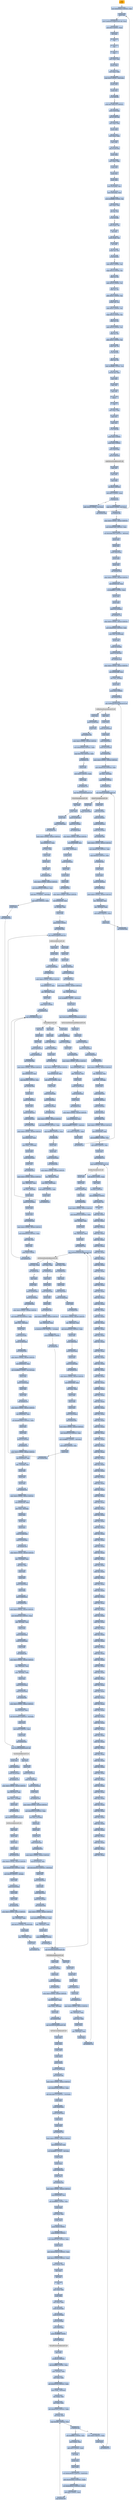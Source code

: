 digraph G {
node[shape=rectangle,style=filled,fillcolor=lightsteelblue,color=lightsteelblue]
bgcolor="transparent"
a0x00401000pusha_[label="start\npusha ",color="lightgrey",fillcolor="orange"];
a0x00401001movl_0x40300aUINT32_esi[label="0x00401001\nmovl $0x40300a<UINT32>, %esi"];
a0x00401006pushl_esi[label="0x00401006\npushl %esi"];
a0x00401007movl_LoadLibraryA_kernel32_dll_eax[label="0x00401007\nmovl LoadLibraryA@kernel32.dll, %eax"];
a0x0040100csubl_0x3UINT8_eax[label="0x0040100c\nsubl $0x3<UINT8>, %eax"];
a0x0040100fcall_eax[label="0x0040100f\ncall %eax"];
a0x7c801d78nop_[label="0x7c801d78\nnop "];
a0x7c801d79nop_[label="0x7c801d79\nnop "];
a0x7c801d7anop_[label="0x7c801d7a\nnop "];
a0x7c801d7bmovl_edi_edi[label="0x7c801d7b\nmovl %edi, %edi"];
a0x7c801d7dpushl_ebp[label="0x7c801d7d\npushl %ebp"];
a0x7c801d7emovl_esp_ebp[label="0x7c801d7e\nmovl %esp, %ebp"];
a0x7c801d80cmpl_0x0UINT8_0x8ebp_[label="0x7c801d80\ncmpl $0x0<UINT8>, 0x8(%ebp)"];
a0x7c801d84pushl_ebx[label="0x7c801d84\npushl %ebx"];
a0x7c801d85pushl_esi[label="0x7c801d85\npushl %esi"];
a0x7c801d86je_0x7c801d9c[label="0x7c801d86\nje 0x7c801d9c"];
a0x7c801d88pushl_0x7c80e150UINT32[label="0x7c801d88\npushl $0x7c80e150<UINT32>"];
a0x7c801d8dpushl_0x8ebp_[label="0x7c801d8d\npushl 0x8(%ebp)"];
a0x7c801d90call_0x7c8013a8[label="0x7c801d90\ncall 0x7c8013a8"];
a0x7c912e44movl_edi_edi[label="0x7c912e44\nmovl %edi, %edi"];
a0x7c912e46pushl_ebp[label="0x7c912e46\npushl %ebp"];
a0x7c912e47movl_esp_ebp[label="0x7c912e47\nmovl %esp, %ebp"];
a0x7c912e49popl_ebp[label="0x7c912e49\npopl %ebp"];
a0x7c912e4ajmp_0x7c912e4c[label="0x7c912e4a\njmp 0x7c912e4c"];
a0x7c912e4cpushl_ebp[label="0x7c912e4c\npushl %ebp"];
a0x7c912e4dmovl_esp_ebp[label="0x7c912e4d\nmovl %esp, %ebp"];
a0x7c912e4fpushl_edi[label="0x7c912e4f\npushl %edi"];
a0x7c912e50pushl_esi[label="0x7c912e50\npushl %esi"];
a0x7c912e51pushl_ebx[label="0x7c912e51\npushl %ebx"];
a0x7c912e52movl_0xcebp__esi[label="0x7c912e52\nmovl 0xc(%ebp), %esi"];
a0x7c912e55movl_0x8ebp__edi[label="0x7c912e55\nmovl 0x8(%ebp), %edi"];
a0x7c912e58movb_0xffffffffUINT8_al[label="0x7c912e58\nmovb $0xffffffff<UINT8>, %al"];
a0x7c912e5amovl_edi_edi[label="0x7c912e5a\nmovl %edi, %edi"];
a0x7c912e5corb_al_al[label="0x7c912e5c\norb %al, %al"];
a0x7c912e5eje_0x7c912e8e[label="0x7c912e5e\nje 0x7c912e8e"];
a0x7c912e60movb_esi__al[label="0x7c912e60\nmovb (%esi), %al"];
a0x7c912e62incl_esi[label="0x7c912e62\nincl %esi"];
a0x7c912e63movb_edi__ah[label="0x7c912e63\nmovb (%edi), %ah"];
a0x7c912e65incl_edi[label="0x7c912e65\nincl %edi"];
a0x7c912e66cmpb_al_ah[label="0x7c912e66\ncmpb %al, %ah"];
a0x7c912e68je_0x7c912e5c[label="0x7c912e68\nje 0x7c912e5c"];
a0x7c912e6asubb_0x41UINT8_al[label="0x7c912e6a\nsubb $0x41<UINT8>, %al"];
a0x7c912e6ccmpb_0x1aUINT8_al[label="0x7c912e6c\ncmpb $0x1a<UINT8>, %al"];
a0x7c912e6esbbb_cl_cl[label="0x7c912e6e\nsbbb %cl, %cl"];
a0x7c912e70andb_0x20UINT8_cl[label="0x7c912e70\nandb $0x20<UINT8>, %cl"];
a0x7c912e73addb_cl_al[label="0x7c912e73\naddb %cl, %al"];
a0x7c912e75addb_0x41UINT8_al[label="0x7c912e75\naddb $0x41<UINT8>, %al"];
a0x7c912e77xchgb_ah_al[label="0x7c912e77\nxchgb %ah, %al"];
a0x7c912e79subb_0x41UINT8_al[label="0x7c912e79\nsubb $0x41<UINT8>, %al"];
a0x7c912e7bcmpb_0x1aUINT8_al[label="0x7c912e7b\ncmpb $0x1a<UINT8>, %al"];
a0x7c912e7dsbbb_cl_cl[label="0x7c912e7d\nsbbb %cl, %cl"];
a0x7c912e7fandb_0x20UINT8_cl[label="0x7c912e7f\nandb $0x20<UINT8>, %cl"];
a0x7c912e82addb_cl_al[label="0x7c912e82\naddb %cl, %al"];
a0x7c912e84addb_0x41UINT8_al[label="0x7c912e84\naddb $0x41<UINT8>, %al"];
a0x7c912e86cmpb_ah_al[label="0x7c912e86\ncmpb %ah, %al"];
a0x7c912e88je_0x7c912e5c[label="0x7c912e88\nje 0x7c912e5c"];
a0x7c912e8asbbb_al_al[label="0x7c912e8a\nsbbb %al, %al"];
a0x7c912e8csbbb_0xffffffffUINT8_al[label="0x7c912e8c\nsbbb $0xffffffff<UINT8>, %al"];
a0x7c912e8emovsbl_al_eax[label="0x7c912e8e\nmovsbl %al, %eax"];
a0x7c912e91popl_ebx[label="0x7c912e91\npopl %ebx"];
a0x7c912e92popl_esi[label="0x7c912e92\npopl %esi"];
a0x7c912e93popl_edi[label="0x7c912e93\npopl %edi"];
a0x7c912e94leave_[label="0x7c912e94\nleave "];
a0x7c912e95ret[label="0x7c912e95\nret"];
a0x7c801d96testl_eax_eax[label="0x7c801d96\ntestl %eax, %eax"];
a0x7c801d98popl_ecx[label="0x7c801d98\npopl %ecx"];
a0x7c801d99popl_ecx[label="0x7c801d99\npopl %ecx"];
a0x7c801d9aje_0x7c801dae[label="0x7c801d9a\nje 0x7c801dae"];
a0x7c801d9cpushl_0x0UINT8[label="0x7c801d9c\npushl $0x0<UINT8>"];
a0x7c801d9epushl_0x0UINT8[label="0x7c801d9e\npushl $0x0<UINT8>"];
a0x7c801da0pushl_0x8ebp_[label="0x7c801da0\npushl 0x8(%ebp)"];
a0x7c801da3call_0x7c801d53[label="0x7c801da3\ncall 0x7c801d53"];
LoadLibraryExA_kernel32_dll[label="LoadLibraryExA@kernel32.dll",color="lightgrey",fillcolor="lightgrey"];
a0x7c801da8popl_esi[label="0x7c801da8\npopl %esi"];
a0x7c801da9popl_ebx[label="0x7c801da9\npopl %ebx"];
a0x7c801daapopl_ebp[label="0x7c801daa\npopl %ebp"];
a0x7c801dabret_0x4UINT16[label="0x7c801dab\nret $0x4<UINT16>"];
a0x00401011subl_0x3UINT8_eax[label="0x00401011\nsubl $0x3<UINT8>, %eax"];
a0x00401014jl_0x00401022[label="0x00401014\njl 0x00401022"];
a0x00401022addb_0x44UINT8_0x7esi_[label="0x00401022\naddb $0x44<UINT8>, 0x7(%esi)"];
a0x00401026jmp_0x00401006[label="0x00401026\njmp 0x00401006"];
a0x00401016cmpb_0x44UINT8_0x7esi_[label="0x00401016\ncmpb $0x44<UINT8>, 0x7(%esi)"];
a0x0040101aje_0x004013d4[label="0x0040101a\nje 0x004013d4"];
a0x004013d4enter_0x0UINT8_0x4cUINT16[label="0x004013d4\nenter $0x0<UINT8>, $0x4c<UINT16>"];
a0x004013d8movl_0x4031b8UINT32_ecx[label="0x004013d8\nmovl $0x4031b8<UINT32>, %ecx"];
a0x004013ddxorl_0x45bb528eUINT32__48ecx_[label="0x004013dd\nxorl $0x45bb528e<UINT32>, -48(%ecx)"];
a0x004013e4pushl_ecx[label="0x004013e4\npushl %ecx"];
a0x004013e5pushl_esi[label="0x004013e5\npushl %esi"];
a0x004013e6pushl_0x9cecx_[label="0x004013e6\npushl 0x9c(%ecx)"];
a0x004013ecpushl_edx[label="0x004013ec\npushl %edx"];
a0x004013edpushl_esi[label="0x004013ed\npushl %esi"];
a0x004013eecall_0x00401340[label="0x004013ee\ncall 0x00401340"];
a0x00401340enter_0x0UINT8_0x38UINT16[label="0x00401340\nenter $0x0<UINT8>, $0x38<UINT16>"];
a0x00401344leal_0x004031e0_eax[label="0x00401344\nleal 0x004031e0, %eax"];
a0x0040134aorl_0xffffffd5UINT8_ecx[label="0x0040134a\norl $0xffffffd5<UINT8>, %ecx"];
a0x0040134dpushl_eax[label="0x0040134d\npushl %eax"];
a0x0040134epushl_edx[label="0x0040134e\npushl %edx"];
a0x0040134fpushl_0x15ceax_[label="0x0040134f\npushl 0x15c(%eax)"];
a0x00401355call_0x0040175c[label="0x00401355\ncall 0x0040175c"];
a0x0040175center_0x0UINT8_0x54UINT16[label="0x0040175c\nenter $0x0<UINT8>, $0x54<UINT16>"];
a0x00401760movl_0x403044UINT32_edi[label="0x00401760\nmovl $0x403044<UINT32>, %edi"];
a0x00401765movl_esi_0x190edi_[label="0x00401765\nmovl %esi, 0x190(%edi)"];
a0x0040176bpushl_edi[label="0x0040176b\npushl %edi"];
a0x0040176cpushl_0x10edi_[label="0x0040176c\npushl 0x10(%edi)"];
a0x0040176fpushl_0x148edi_[label="0x0040176f\npushl 0x148(%edi)"];
a0x00401775call_0x00401a40[label="0x00401775\ncall 0x00401a40"];
a0x00401a40enter_0x0UINT8_0x5cUINT16[label="0x00401a40\nenter $0x0<UINT8>, $0x5c<UINT16>"];
a0x00401a44leal_0x00403088_ecx[label="0x00401a44\nleal 0x00403088, %ecx"];
a0x00401a4axorl_esi__8ebp_[label="0x00401a4a\nxorl %esi, -8(%ebp)"];
a0x00401a4dpushl_ecx[label="0x00401a4d\npushl %ecx"];
a0x00401a4epushl_0x0UINT8[label="0x00401a4e\npushl $0x0<UINT8>"];
a0x00401a50call_0x00401804[label="0x00401a50\ncall 0x00401804"];
a0x00401804jmp_GetKeyboardLayout_user32_dll[label="0x00401804\njmp GetKeyboardLayout@user32.dll"];
GetKeyboardLayout_user32_dll[label="GetKeyboardLayout@user32.dll",color="lightgrey",fillcolor="lightgrey"];
a0x00401a55popl_ecx[label="0x00401a55\npopl %ecx"];
a0x00401a56pushl_ecx[label="0x00401a56\npushl %ecx"];
a0x00401a57pushl_0x1c0ecx_[label="0x00401a57\npushl 0x1c0(%ecx)"];
a0x00401a5dpushl_edi[label="0x00401a5d\npushl %edi"];
a0x00401a5epushl_0xd4ecx_[label="0x00401a5e\npushl 0xd4(%ecx)"];
a0x00401a64pushl_0x12cecx_[label="0x00401a64\npushl 0x12c(%ecx)"];
a0x00401a6acall_0x0040144c[label="0x00401a6a\ncall 0x0040144c"];
a0x0040144center_0x0UINT8_0x54UINT16[label="0x0040144c\nenter $0x0<UINT8>, $0x54<UINT16>"];
a0x00401450movl_0x40319cUINT32_edi[label="0x00401450\nmovl $0x40319c<UINT32>, %edi"];
a0x00401455orl_eax__64ebp_[label="0x00401455\norl %eax, -64(%ebp)"];
a0x00401458pushl_0x0UINT8[label="0x00401458\npushl $0x0<UINT8>"];
a0x0040145acall_0x00401cc0[label="0x0040145a\ncall 0x00401cc0"];
a0x00401cc0jmp_GlobalUnlock_kernel32_dll[label="0x00401cc0\njmp GlobalUnlock@kernel32.dll"];
GlobalUnlock_kernel32_dll[label="GlobalUnlock@kernel32.dll",color="lightgrey",fillcolor="lightgrey"];
a0x0040145fpushl_edi[label="0x0040145f\npushl %edi"];
a0x00401460pushl_0xa4edi_[label="0x00401460\npushl 0xa4(%edi)"];
a0x00401466pushl_0x1d8edi_[label="0x00401466\npushl 0x1d8(%edi)"];
a0x0040146cpushl_0x17cedi_[label="0x0040146c\npushl 0x17c(%edi)"];
a0x00401472call_0x004018d8[label="0x00401472\ncall 0x004018d8"];
a0x004018d8enter_0x0UINT8_0x38UINT16[label="0x004018d8\nenter $0x0<UINT8>, $0x38<UINT16>"];
a0x004018dcleal_0x00403088_ecx[label="0x004018dc\nleal 0x00403088, %ecx"];
a0x004018e2xorl_edx_0x24ecx_[label="0x004018e2\nxorl %edx, 0x24(%ecx)"];
a0x004018e5pushl_ecx[label="0x004018e5\npushl %ecx"];
a0x004018e6pushl_0x50ecx_[label="0x004018e6\npushl 0x50(%ecx)"];
a0x004018e9pushl_eax[label="0x004018e9\npushl %eax"];
a0x004018eapushl_ebx[label="0x004018ea\npushl %ebx"];
a0x004018ebpushl_edx[label="0x004018eb\npushl %edx"];
a0x004018eccall_0x004015f4[label="0x004018ec\ncall 0x004015f4"];
a0x004015f4enter_0x0UINT8_0x40UINT16[label="0x004015f4\nenter $0x0<UINT8>, $0x40<UINT16>"];
a0x004015f8leal_0x00403028_edx[label="0x004015f8\nleal 0x00403028, %edx"];
a0x004015feorl__8ebp__edi[label="0x004015fe\norl -8(%ebp), %edi"];
a0x00401601pushl_edx[label="0x00401601\npushl %edx"];
a0x00401602pushl_0x0UINT8[label="0x00401602\npushl $0x0<UINT8>"];
a0x00401604call_0x0040188c[label="0x00401604\ncall 0x0040188c"];
a0x0040188cjmp_AddAtomA_kernel32_dll[label="0x0040188c\njmp AddAtomA@kernel32.dll"];
AddAtomA_kernel32_dll[label="AddAtomA@kernel32.dll",color="lightgrey",fillcolor="lightgrey"];
a0x00401609popl_edx[label="0x00401609\npopl %edx"];
a0x0040160apushl_edx[label="0x0040160a\npushl %edx"];
a0x0040160bpushl_eax[label="0x0040160b\npushl %eax"];
a0x0040160cpushl_0x148edx_[label="0x0040160c\npushl 0x148(%edx)"];
a0x00401612call_0x00401cc8[label="0x00401612\ncall 0x00401cc8"];
a0x00401cc8enter_0x0UINT8_0x40UINT16[label="0x00401cc8\nenter $0x0<UINT8>, $0x40<UINT16>"];
a0x00401cccleal_0x0040317c_ecx[label="0x00401ccc\nleal 0x0040317c, %ecx"];
a0x00401cd2adcl__48ebp__edx[label="0x00401cd2\nadcl -48(%ebp), %edx"];
a0x00401cd5pushl_ecx[label="0x00401cd5\npushl %ecx"];
a0x00401cd6pushl_0x0UINT8[label="0x00401cd6\npushl $0x0<UINT8>"];
a0x00401cd8call_0x004012c0[label="0x00401cd8\ncall 0x004012c0"];
a0x004012c0jmp_lstrlenA_kernel32_dll[label="0x004012c0\njmp lstrlenA@kernel32.dll"];
lstrlenA_kernel32_dll[label="lstrlenA@kernel32.dll",color="lightgrey",fillcolor="lightgrey"];
a0x00401cddpopl_ecx[label="0x00401cdd\npopl %ecx"];
a0x00401cdepushl_ecx[label="0x00401cde\npushl %ecx"];
a0x00401cdfpushl_ebx[label="0x00401cdf\npushl %ebx"];
a0x00401ce0pushl_0xc8ecx_[label="0x00401ce0\npushl 0xc8(%ecx)"];
a0x00401ce6pushl_0x1f8ecx_[label="0x00401ce6\npushl 0x1f8(%ecx)"];
a0x00401ceccall_0x004019b8[label="0x00401cec\ncall 0x004019b8"];
a0x004019b8enter_0x0UINT8_0x48UINT16[label="0x004019b8\nenter $0x0<UINT8>, $0x48<UINT16>"];
a0x004019bcleal_0x00403124_esi[label="0x004019bc\nleal 0x00403124, %esi"];
a0x004019c2cmpl_0xe0b0UINT32_esi[label="0x004019c2\ncmpl $0xe0b0<UINT32>, %esi"];
a0x004019c8jbe_0x004019bb[label="0x004019c8\njbe 0x004019bb"];
a0x004019capushl_esi[label="0x004019ca\npushl %esi"];
a0x004019cbpushl_0x168esi_[label="0x004019cb\npushl 0x168(%esi)"];
a0x004019d1pushl_edi[label="0x004019d1\npushl %edi"];
a0x004019d2pushl_0x198esi_[label="0x004019d2\npushl 0x198(%esi)"];
a0x004019d8pushl_0x34esi_[label="0x004019d8\npushl 0x34(%esi)"];
a0x004019dbcall_0x004016a8[label="0x004019db\ncall 0x004016a8"];
a0x004016a8enter_0x0UINT8_0x38UINT16[label="0x004016a8\nenter $0x0<UINT8>, $0x38<UINT16>"];
a0x004016acleal_0xb4esi__edx[label="0x004016ac\nleal 0xb4(%esi), %edx"];
a0x004016b2movl_eax__220edx_[label="0x004016b2\nmovl %eax, -220(%edx)"];
a0x004016b8pushl_edx[label="0x004016b8\npushl %edx"];
a0x004016b9pushl_0xe4edx_[label="0x004016b9\npushl 0xe4(%edx)"];
a0x004016bfpushl_ecx[label="0x004016bf\npushl %ecx"];
a0x004016c0call_0x0040181c[label="0x004016c0\ncall 0x0040181c"];
a0x0040181center_0x0UINT8_0x3cUINT16[label="0x0040181c\nenter $0x0<UINT8>, $0x3c<UINT16>"];
a0x00401820leal__296edx__ebx[label="0x00401820\nleal -296(%edx), %ebx"];
a0x00401826xorl_esi__84ebx_[label="0x00401826\nxorl %esi, -84(%ebx)"];
a0x00401829pushl_ebx[label="0x00401829\npushl %ebx"];
a0x0040182apushl_0x10cebx_[label="0x0040182a\npushl 0x10c(%ebx)"];
a0x00401830pushl_edx[label="0x00401830\npushl %edx"];
a0x00401831pushl_edi[label="0x00401831\npushl %edi"];
a0x00401832call_0x00401a8c[label="0x00401832\ncall 0x00401a8c"];
a0x00401a8center_0x0UINT8_0x38UINT16[label="0x00401a8c\nenter $0x0<UINT8>, $0x38<UINT16>"];
a0x00401a90movl_0x403034UINT32_eax[label="0x00401a90\nmovl $0x403034<UINT32>, %eax"];
a0x00401a95adcl_edi_esi[label="0x00401a95\nadcl %edi, %esi"];
a0x00401a97pushl_eax[label="0x00401a97\npushl %eax"];
a0x00401a98pushl_0x0UINT8[label="0x00401a98\npushl $0x0<UINT8>"];
a0x00401a9acall_0x004012c0[label="0x00401a9a\ncall 0x004012c0"];
a0x00401a9fpopl_eax[label="0x00401a9f\npopl %eax"];
a0x00401aa0pushl_eax[label="0x00401aa0\npushl %eax"];
a0x00401aa1pushl_0x6ceax_[label="0x00401aa1\npushl 0x6c(%eax)"];
a0x00401aa4pushl_0x13ceax_[label="0x00401aa4\npushl 0x13c(%eax)"];
a0x00401aaapushl_esi[label="0x00401aaa\npushl %esi"];
a0x00401aabcall_0x004017c8[label="0x00401aab\ncall 0x004017c8"];
a0x004017c8enter_0x0UINT8_0x28UINT16[label="0x004017c8\nenter $0x0<UINT8>, $0x28<UINT16>"];
a0x004017ccleal_0x00403198_edi[label="0x004017cc\nleal 0x00403198, %edi"];
a0x004017d2sbbl_0x13UINT8_esi[label="0x004017d2\nsbbl $0x13<UINT8>, %esi"];
a0x004017d5pushl_edi[label="0x004017d5\npushl %edi"];
a0x004017d6pushl_0x144edi_[label="0x004017d6\npushl 0x144(%edi)"];
a0x004017dcpushl_0x38edi_[label="0x004017dc\npushl 0x38(%edi)"];
a0x004017dfpushl_0x1ecedi_[label="0x004017df\npushl 0x1ec(%edi)"];
a0x004017e5call_0x004010fc[label="0x004017e5\ncall 0x004010fc"];
a0x004010fcenter_0x0UINT8_0x48UINT16[label="0x004010fc\nenter $0x0<UINT8>, $0x48<UINT16>"];
a0x00401100movl_0x403138UINT32_eax[label="0x00401100\nmovl $0x403138<UINT32>, %eax"];
a0x00401105cmpl_0xf984UINT32_eax[label="0x00401105\ncmpl $0xf984<UINT32>, %eax"];
a0x0040110aje_0x004010ff[label="0x0040110a\nje 0x004010ff"];
a0x0040110cpushl_eax[label="0x0040110c\npushl %eax"];
a0x0040110dpushl_esi[label="0x0040110d\npushl %esi"];
a0x0040110epushl_0x1bceax_[label="0x0040110e\npushl 0x1bc(%eax)"];
a0x00401114call_0x00401894[label="0x00401114\ncall 0x00401894"];
a0x00401894enter_0x0UINT8_0x48UINT16[label="0x00401894\nenter $0x0<UINT8>, $0x48<UINT16>"];
a0x00401898leal__80eax__ebx[label="0x00401898\nleal -80(%eax), %ebx"];
a0x0040189bsubl_ebx_0xb8ebx_[label="0x0040189b\nsubl %ebx, 0xb8(%ebx)"];
a0x004018a1movl_0x0UINT32_edi[label="0x004018a1\nmovl $0x0<UINT32>, %edi"];
a0x004018a6pushl_edi[label="0x004018a6\npushl %edi"];
a0x004018a7call_0x004012c0[label="0x004018a7\ncall 0x004012c0"];
a0x004018acpushl_ebx[label="0x004018ac\npushl %ebx"];
a0x004018adpushl_0x1f0ebx_[label="0x004018ad\npushl 0x1f0(%ebx)"];
a0x004018b3pushl_0x1ccebx_[label="0x004018b3\npushl 0x1cc(%ebx)"];
a0x004018b9pushl_ecx[label="0x004018b9\npushl %ecx"];
a0x004018bacall_0x00401238[label="0x004018ba\ncall 0x00401238"];
a0x00401238enter_0x0UINT8_0x5cUINT16[label="0x00401238\nenter $0x0<UINT8>, $0x5c<UINT16>"];
a0x0040123cleal_0x00403064_ecx[label="0x0040123c\nleal 0x00403064, %ecx"];
a0x00401242sbbl__20ecx__esi[label="0x00401242\nsbbl -20(%ecx), %esi"];
a0x00401245pushl_ecx[label="0x00401245\npushl %ecx"];
a0x00401246pushl_0x140ecx_[label="0x00401246\npushl 0x140(%ecx)"];
a0x0040124cpushl_0x1f4ecx_[label="0x0040124c\npushl 0x1f4(%ecx)"];
a0x00401252pushl_eax[label="0x00401252\npushl %eax"];
a0x00401253call_0x00401d70[label="0x00401253\ncall 0x00401d70"];
a0x00401d70enter_0x0UINT8_0x34UINT16[label="0x00401d70\nenter $0x0<UINT8>, $0x34<UINT16>"];
a0x00401d74leal_0x190ecx__esi[label="0x00401d74\nleal 0x190(%ecx), %esi"];
a0x00401d7aandl_0xffffff90UINT8__256esi_[label="0x00401d7a\nandl $0xffffff90<UINT8>, -256(%esi)"];
a0x00401d81movl_0x0UINT32_ebx[label="0x00401d81\nmovl $0x0<UINT32>, %ebx"];
a0x00401d86pushl_ebx[label="0x00401d86\npushl %ebx"];
a0x00401d87call_0x00401cc0[label="0x00401d87\ncall 0x00401cc0"];
a0x00401d8cpushl_esi[label="0x00401d8c\npushl %esi"];
a0x00401d8dpushl_0x2cesi_[label="0x00401d8d\npushl 0x2c(%esi)"];
a0x00401d90pushl_0x74esi_[label="0x00401d90\npushl 0x74(%esi)"];
a0x00401d93pushl_0x104esi_[label="0x00401d93\npushl 0x104(%esi)"];
a0x00401d99pushl_0x11cesi_[label="0x00401d99\npushl 0x11c(%esi)"];
a0x00401d9fcall_0x004015b8[label="0x00401d9f\ncall 0x004015b8"];
a0x004015b8enter_0x0UINT8_0x50UINT16[label="0x004015b8\nenter $0x0<UINT8>, $0x50<UINT16>"];
a0x004015bcmovl_0x403190UINT32_edi[label="0x004015bc\nmovl $0x403190<UINT32>, %edi"];
a0x004015c1cmpl_0x9aa4UINT32_edi[label="0x004015c1\ncmpl $0x9aa4<UINT32>, %edi"];
a0x004015c7jb_0x004015bb[label="0x004015c7\njb 0x004015bb"];
a0x004015c9pushl_edi[label="0x004015c9\npushl %edi"];
a0x004015capushl_ebx[label="0x004015ca\npushl %ebx"];
a0x004015cbpushl_0x158edi_[label="0x004015cb\npushl 0x158(%edi)"];
a0x004015d1call_0x004016e0[label="0x004015d1\ncall 0x004016e0"];
a0x004016e0enter_0x0UINT8_0x44UINT16[label="0x004016e0\nenter $0x0<UINT8>, $0x44<UINT16>"];
a0x004016e4leal__300edi__esi[label="0x004016e4\nleal -300(%edi), %esi"];
a0x004016eaadcl__56ebp__ebx[label="0x004016ea\nadcl -56(%ebp), %ebx"];
a0x004016edmovl_0x0UINT32_ecx[label="0x004016ed\nmovl $0x0<UINT32>, %ecx"];
a0x004016f2pushl_ecx[label="0x004016f2\npushl %ecx"];
a0x004016f3call_0x00401804[label="0x004016f3\ncall 0x00401804"];
a0x004016f8pushl_esi[label="0x004016f8\npushl %esi"];
a0x004016f9pushl_0x1f8esi_[label="0x004016f9\npushl 0x1f8(%esi)"];
a0x004016ffpushl_ecx[label="0x004016ff\npushl %ecx"];
a0x00401700call_0x00401190[label="0x00401700\ncall 0x00401190"];
a0x00401190enter_0x0UINT8_0x58UINT16[label="0x00401190\nenter $0x0<UINT8>, $0x58<UINT16>"];
a0x00401194movl_0x4030a0UINT32_edx[label="0x00401194\nmovl $0x4030a0<UINT32>, %edx"];
a0x00401199cmpl_0x279eUINT32_edx[label="0x00401199\ncmpl $0x279e<UINT32>, %edx"];
a0x0040119fjb_0x00401193[label="0x0040119f\njb 0x00401193"];
a0x004011a1pushl_edx[label="0x004011a1\npushl %edx"];
a0x004011a2movl_0x0UINT32_edx[label="0x004011a2\nmovl $0x0<UINT32>, %edx"];
a0x004011a7pushl_edx[label="0x004011a7\npushl %edx"];
a0x004011a8call_0x00401754[label="0x004011a8\ncall 0x00401754"];
a0x00401754jmp_TlsGetValue_kernel32_dll[label="0x00401754\njmp TlsGetValue@kernel32.dll"];
TlsGetValue_kernel32_dll[label="TlsGetValue@kernel32.dll",color="lightgrey",fillcolor="lightgrey"];
a0x004011adpopl_edx[label="0x004011ad\npopl %edx"];
a0x004011aepushl_edx[label="0x004011ae\npushl %edx"];
a0x004011afpushl_edi[label="0x004011af\npushl %edi"];
a0x004011b0pushl_0x188edx_[label="0x004011b0\npushl 0x188(%edx)"];
a0x004011b6call_0x004012c8[label="0x004011b6\ncall 0x004012c8"];
a0x004012c8enter_0x0UINT8_0x40UINT16[label="0x004012c8\nenter $0x0<UINT8>, $0x40<UINT16>"];
a0x004012ccleal_0x0040312c_eax[label="0x004012cc\nleal 0x0040312c, %eax"];
a0x004012d2orl_esi_edi[label="0x004012d2\norl %esi, %edi"];
a0x004012d4pushl_eax[label="0x004012d4\npushl %eax"];
a0x004012d5pushl_ecx[label="0x004012d5\npushl %ecx"];
a0x004012d6pushl_ecx[label="0x004012d6\npushl %ecx"];
a0x004012d7call_0x00401308[label="0x004012d7\ncall 0x00401308"];
a0x00401308enter_0x0UINT8_0x50UINT16[label="0x00401308\nenter $0x0<UINT8>, $0x50<UINT16>"];
a0x0040130cmovl_0x403018UINT32_esi[label="0x0040130c\nmovl $0x403018<UINT32>, %esi"];
a0x00401311andl_0x77UINT8__44ebp_[label="0x00401311\nandl $0x77<UINT8>, -44(%ebp)"];
a0x00401315movl_0x0UINT32_edx[label="0x00401315\nmovl $0x0<UINT32>, %edx"];
a0x0040131apushl_edx[label="0x0040131a\npushl %edx"];
a0x0040131bcall_0x00401910[label="0x0040131b\ncall 0x00401910"];
a0x00401910jmp_CloseHandle_kernel32_dll[label="0x00401910\njmp CloseHandle@kernel32.dll"];
CloseHandle_kernel32_dll[label="CloseHandle@kernel32.dll",color="lightgrey",fillcolor="lightgrey"];
a0x00401320pushl_esi[label="0x00401320\npushl %esi"];
a0x00401321pushl_0x94esi_[label="0x00401321\npushl 0x94(%esi)"];
a0x00401327pushl_0x1acesi_[label="0x00401327\npushl 0x1ac(%esi)"];
a0x0040132dcall_0x0040113c[label="0x0040132d\ncall 0x0040113c"];
a0x0040113center_0x0UINT8_0x30UINT16[label="0x0040113c\nenter $0x0<UINT8>, $0x30<UINT16>"];
a0x00401140leal_0xbcesi__edx[label="0x00401140\nleal 0xbc(%esi), %edx"];
a0x00401146adcl_ecx__12ebp_[label="0x00401146\nadcl %ecx, -12(%ebp)"];
a0x00401149pushl_edx[label="0x00401149\npushl %edx"];
a0x0040114acall_0x004013cc[label="0x0040114a\ncall 0x004013cc"];
a0x004013ccjmp_GetVersion_kernel32_dll[label="0x004013cc\njmp GetVersion@kernel32.dll"];
GetVersion_kernel32_dll[label="GetVersion@kernel32.dll",color="lightgrey",fillcolor="lightgrey"];
a0x0040114fpopl_edx[label="0x0040114f\npopl %edx"];
a0x00401150pushl_edx[label="0x00401150\npushl %edx"];
a0x00401151pushl_ecx[label="0x00401151\npushl %ecx"];
a0x00401152pushl_eax[label="0x00401152\npushl %eax"];
a0x00401153call_0x00401b90[label="0x00401153\ncall 0x00401b90"];
a0x00401b90enter_0x0UINT8_0x2cUINT16[label="0x00401b90\nenter $0x0<UINT8>, $0x2c<UINT16>"];
a0x00401b94movl_0x403180UINT32_ebx[label="0x00401b94\nmovl $0x403180<UINT32>, %ebx"];
a0x00401b99movl_0x50UINT32__4ebx_[label="0x00401b99\nmovl $0x50<UINT32>, -4(%ebx)"];
a0x00401ba0pushl_ebx[label="0x00401ba0\npushl %ebx"];
a0x00401ba1pushl_0x54ebx_[label="0x00401ba1\npushl 0x54(%ebx)"];
a0x00401ba4pushl_edi[label="0x00401ba4\npushl %edi"];
a0x00401ba5pushl_edx[label="0x00401ba5\npushl %edx"];
a0x00401ba6call_0x004019fc[label="0x00401ba6\ncall 0x004019fc"];
a0x004019fcenter_0x0UINT8_0x1cUINT16[label="0x004019fc\nenter $0x0<UINT8>, $0x1c<UINT16>"];
a0x00401a00leal__232ebx__edx[label="0x00401a00\nleal -232(%ebx), %edx"];
a0x00401a06addl_0x19UINT8_0x160edx_[label="0x00401a06\naddl $0x19<UINT8>, 0x160(%edx)"];
a0x00401a0dpushl_edx[label="0x00401a0d\npushl %edx"];
a0x00401a0eleal__152edx__esi[label="0x00401a0e\nleal -152(%edx), %esi"];
a0x00401a14pushl_esi[label="0x00401a14\npushl %esi"];
a0x00401a15call_0x0040174c[label="0x00401a15\ncall 0x0040174c"];
a0x0040174cjmp_GetModuleHandleA_kernel32_dll[label="0x0040174c\njmp GetModuleHandleA@kernel32.dll"];
GetModuleHandleA_kernel32_dll[label="GetModuleHandleA@kernel32.dll",color="lightgrey",fillcolor="lightgrey"];
a0x00401a1atestl_eax_eax[label="0x00401a1a\ntestl %eax, %eax"];
a0x00401a1cjne_0x00401a0e[label="0x00401a1c\njne 0x00401a0e"];
a0x00401a1epopl_edx[label="0x00401a1e\npopl %edx"];
a0x00401a1fpushl_edx[label="0x00401a1f\npushl %edx"];
a0x00401a20pushl_0x1f4edx_[label="0x00401a20\npushl 0x1f4(%edx)"];
a0x00401a26pushl_0x10edx_[label="0x00401a26\npushl 0x10(%edx)"];
a0x00401a29call_0x0040166c[label="0x00401a29\ncall 0x0040166c"];
a0x0040166center_0x0UINT8_0x44UINT16[label="0x0040166c\nenter $0x0<UINT8>, $0x44<UINT16>"];
a0x00401670movl_0x403178UINT32_edi[label="0x00401670\nmovl $0x403178<UINT32>, %edi"];
a0x00401675addl_edi__188edi_[label="0x00401675\naddl %edi, -188(%edi)"];
a0x0040167bpushl_edi[label="0x0040167b\npushl %edi"];
a0x0040167cpushl_0xacedi_[label="0x0040167c\npushl 0xac(%edi)"];
a0x00401682pushl_0x198edi_[label="0x00401682\npushl 0x198(%edi)"];
a0x00401688call_0x00401b04[label="0x00401688\ncall 0x00401b04"];
a0x00401b04enter_0x0UINT8_0x38UINT16[label="0x00401b04\nenter $0x0<UINT8>, $0x38<UINT16>"];
a0x00401b08leal_0x00403024_eax[label="0x00401b08\nleal 0x00403024, %eax"];
a0x00401b0esubl_0xffffffedUINT8_0x118eax_[label="0x00401b0e\nsubl $0xffffffed<UINT8>, 0x118(%eax)"];
a0x00401b15pushl_eax[label="0x00401b15\npushl %eax"];
a0x00401b16pushl_0x44eax_[label="0x00401b16\npushl 0x44(%eax)"];
a0x00401b19pushl_edi[label="0x00401b19\npushl %edi"];
a0x00401b1apushl_edi[label="0x00401b1a\npushl %edi"];
a0x00401b1bcall_0x00401c34[label="0x00401b1b\ncall 0x00401c34"];
a0x00401c34enter_0x0UINT8_0x30UINT16[label="0x00401c34\nenter $0x0<UINT8>, $0x30<UINT16>"];
a0x00401c38leal_0x004030ac_ecx[label="0x00401c38\nleal 0x004030ac, %ecx"];
a0x00401c3exorl_0xe89348b3UINT32_edx[label="0x00401c3e\nxorl $0xe89348b3<UINT32>, %edx"];
a0x00401c44pushl_ecx[label="0x00401c44\npushl %ecx"];
a0x00401c45pushl_eax[label="0x00401c45\npushl %eax"];
a0x00401c46pushl_0x74ecx_[label="0x00401c46\npushl 0x74(%ecx)"];
a0x00401c49call_0x004011cc[label="0x00401c49\ncall 0x004011cc"];
a0x004011ccenter_0x0UINT8_0x48UINT16[label="0x004011cc\nenter $0x0<UINT8>, $0x48<UINT16>"];
a0x004011d0leal_0xc0ecx__edi[label="0x004011d0\nleal 0xc0(%ecx), %edi"];
a0x004011d6adcl__132edi__esi[label="0x004011d6\nadcl -132(%edi), %esi"];
a0x004011dcpushl_edi[label="0x004011dc\npushl %edi"];
a0x004011ddpushl_ecx[label="0x004011dd\npushl %ecx"];
a0x004011depushl_eax[label="0x004011de\npushl %eax"];
a0x004011dfcall_0x00401204[label="0x004011df\ncall 0x00401204"];
a0x00401204enter_0x0UINT8_0x5cUINT16[label="0x00401204\nenter $0x0<UINT8>, $0x5c<UINT16>"];
a0x00401208leal_0x00403198_ebx[label="0x00401208\nleal 0x00403198, %ebx"];
a0x0040120eadcl_edx__84ebp_[label="0x0040120e\nadcl %edx, -84(%ebp)"];
a0x00401211pushl_ebx[label="0x00401211\npushl %ebx"];
a0x00401212pushl_edi[label="0x00401212\npushl %edi"];
a0x00401213pushl_ecx[label="0x00401213\npushl %ecx"];
a0x00401214pushl_0x1d8ebx_[label="0x00401214\npushl 0x1d8(%ebx)"];
a0x0040121apushl_0x1e4ebx_[label="0x0040121a\npushl 0x1e4(%ebx)"];
a0x00401220call_0x004014e0[label="0x00401220\ncall 0x004014e0"];
a0x004014e0enter_0x0UINT8_0x58UINT16[label="0x004014e0\nenter $0x0<UINT8>, $0x58<UINT16>"];
a0x004014e4leal__112ebx__ecx[label="0x004014e4\nleal -112(%ebx), %ecx"];
a0x004014e7subl_esi_eax[label="0x004014e7\nsubl %esi, %eax"];
a0x004014e9pushl_ecx[label="0x004014e9\npushl %ecx"];
a0x004014eapushl_esi[label="0x004014ea\npushl %esi"];
a0x004014ebpushl_0xa0ecx_[label="0x004014eb\npushl 0xa0(%ecx)"];
a0x004014f1pushl_ebx[label="0x004014f1\npushl %ebx"];
a0x004014f2pushl_0x98ecx_[label="0x004014f2\npushl 0x98(%ecx)"];
a0x004014f8call_0x004010c0[label="0x004014f8\ncall 0x004010c0"];
a0x004010c0enter_0x0UINT8_0x54UINT16[label="0x004010c0\nenter $0x0<UINT8>, $0x54<UINT16>"];
a0x004010c4movl_0x4031b8UINT32_eax[label="0x004010c4\nmovl $0x4031b8<UINT32>, %eax"];
a0x004010c9addl__68ebp__edi[label="0x004010c9\naddl -68(%ebp), %edi"];
a0x004010ccpushl_eax[label="0x004010cc\npushl %eax"];
a0x004010cdpushl_0x38eax_[label="0x004010cd\npushl 0x38(%eax)"];
a0x004010d0pushl_0x1e8eax_[label="0x004010d0\npushl 0x1e8(%eax)"];
a0x004010d6pushl_edx[label="0x004010d6\npushl %edx"];
a0x004010d7call_0x00401c6c[label="0x004010d7\ncall 0x00401c6c"];
a0x00401c6center_0x0UINT8_0x58UINT16[label="0x00401c6c\nenter $0x0<UINT8>, $0x58<UINT16>"];
a0x00401c70leal__208eax__esi[label="0x00401c70\nleal -208(%eax), %esi"];
a0x00401c76movl__48ebp__edx[label="0x00401c76\nmovl -48(%ebp), %edx"];
a0x00401c79pushl_esi[label="0x00401c79\npushl %esi"];
a0x00401c7apushl_0x19cesi_[label="0x00401c7a\npushl 0x19c(%esi)"];
a0x00401c80pushl_0x19cesi_[label="0x00401c80\npushl 0x19c(%esi)"];
a0x00401c86call_0x00401bf0[label="0x00401c86\ncall 0x00401bf0"];
a0x00401bf0enter_0x0UINT8_0x4cUINT16[label="0x00401bf0\nenter $0x0<UINT8>, $0x4c<UINT16>"];
a0x00401bf4leal_0x4esi__ecx[label="0x00401bf4\nleal 0x4(%esi), %ecx"];
a0x00401bf7subl_0x5f5bfdc3UINT32__64ebp_[label="0x00401bf7\nsubl $0x5f5bfdc3<UINT32>, -64(%ebp)"];
a0x00401bfepushl_ecx[label="0x00401bfe\npushl %ecx"];
a0x00401bffmovl_0x0UINT32_edi[label="0x00401bff\nmovl $0x0<UINT32>, %edi"];
a0x00401c04pushl_edi[label="0x00401c04\npushl %edi"];
a0x00401c05call_0x00401910[label="0x00401c05\ncall 0x00401910"];
a0x00401c0apopl_ecx[label="0x00401c0a\npopl %ecx"];
a0x00401c0bpushl_ecx[label="0x00401c0b\npushl %ecx"];
a0x00401c0cpushl_0x10ecx_[label="0x00401c0c\npushl 0x10(%ecx)"];
a0x00401c0fpushl_0x1c0ecx_[label="0x00401c0f\npushl 0x1c0(%ecx)"];
a0x00401c15pushl_0x13cecx_[label="0x00401c15\npushl 0x13c(%ecx)"];
a0x00401c1bpushl_ebx[label="0x00401c1b\npushl %ebx"];
a0x00401c1ccall_0x00401790[label="0x00401c1c\ncall 0x00401790"];
a0x00401790enter_0x0UINT8_0x58UINT16[label="0x00401790\nenter $0x0<UINT8>, $0x58<UINT16>"];
a0x00401794movl_0x40301cUINT32_eax[label="0x00401794\nmovl $0x40301c<UINT32>, %eax"];
a0x00401799xorl_esi__52ebp_[label="0x00401799\nxorl %esi, -52(%ebp)"];
a0x0040179cpushl_eax[label="0x0040179c\npushl %eax"];
a0x0040179dpushl_edx[label="0x0040179d\npushl %edx"];
a0x0040179epushl_esi[label="0x0040179e\npushl %esi"];
a0x0040179fpushl_0x54eax_[label="0x0040179f\npushl 0x54(%eax)"];
a0x004017a2call_0x00401974[label="0x004017a2\ncall 0x00401974"];
a0x00401974enter_0x0UINT8_0x4cUINT16[label="0x00401974\nenter $0x0<UINT8>, $0x4c<UINT16>"];
a0x00401978leal_0x13ceax__esi[label="0x00401978\nleal 0x13c(%eax), %esi"];
a0x0040197esbbl_0x2e44281eUINT32__192esi_[label="0x0040197e\nsbbl $0x2e44281e<UINT32>, -192(%esi)"];
a0x00401988pushl_esi[label="0x00401988\npushl %esi"];
a0x00401989pushl_0x30esi_[label="0x00401989\npushl 0x30(%esi)"];
a0x0040198cpushl_ecx[label="0x0040198c\npushl %ecx"];
a0x0040198dpushl_0x8cesi_[label="0x0040198d\npushl 0x8c(%esi)"];
a0x00401993pushl_0x17cesi_[label="0x00401993\npushl 0x17c(%esi)"];
a0x00401999call_0x00401858[label="0x00401999\ncall 0x00401858"];
a0x00401858enter_0x0UINT8_0x48UINT16[label="0x00401858\nenter $0x0<UINT8>, $0x48<UINT16>"];
a0x0040185cmovl_0x403190UINT32_ecx[label="0x0040185c\nmovl $0x403190<UINT32>, %ecx"];
a0x00401861sbbl__100ecx__ebx[label="0x00401861\nsbbl -100(%ecx), %ebx"];
a0x00401864pushl_ecx[label="0x00401864\npushl %ecx"];
a0x00401865pushl_0xfffffff5UINT8[label="0x00401865\npushl $0xfffffff5<UINT8>"];
a0x00401867call_0x0040180c[label="0x00401867\ncall 0x0040180c"];
a0x0040180cjmp_GetStdHandle_kernel32_dll[label="0x0040180c\njmp GetStdHandle@kernel32.dll"];
GetStdHandle_kernel32_dll[label="GetStdHandle@kernel32.dll",color="lightgrey",fillcolor="lightgrey"];
a0x0040186cpopl_ecx[label="0x0040186c\npopl %ecx"];
a0x0040186dpushl_ecx[label="0x0040186d\npushl %ecx"];
a0x0040186epushl_esi[label="0x0040186e\npushl %esi"];
a0x0040186fpushl_eax[label="0x0040186f\npushl %eax"];
a0x00401870pushl_0xa8ecx_[label="0x00401870\npushl 0xa8(%ecx)"];
a0x00401876pushl_edi[label="0x00401876\npushl %edi"];
a0x00401877call_0x00401d14[label="0x00401877\ncall 0x00401d14"];
a0x00401d14enter_0x0UINT8_0x1cUINT16[label="0x00401d14\nenter $0x0<UINT8>, $0x1c<UINT16>"];
a0x00401d18leal__164ecx__eax[label="0x00401d18\nleal -164(%ecx), %eax"];
a0x00401d1emovl_esi_edi[label="0x00401d1e\nmovl %esi, %edi"];
a0x00401d20pushl_eax[label="0x00401d20\npushl %eax"];
a0x00401d21leal__236eax__ecx[label="0x00401d21\nleal -236(%eax), %ecx"];
a0x00401d27pushl_ecx[label="0x00401d27\npushl %ecx"];
a0x00401d28call_0x0040174c[label="0x00401d28\ncall 0x0040174c"];
a0x00401d2dtestl_eax_eax[label="0x00401d2d\ntestl %eax, %eax"];
a0x00401d2fjne_0x00401d21[label="0x00401d2f\njne 0x00401d21"];
a0x00401d31popl_eax[label="0x00401d31\npopl %eax"];
a0x00401d32pushl_eax[label="0x00401d32\npushl %eax"];
a0x00401d33pushl_0x4eax_[label="0x00401d33\npushl 0x4(%eax)"];
a0x00401d36pushl_0x1a0eax_[label="0x00401d36\npushl 0x1a0(%eax)"];
a0x00401d3cpushl_ebx[label="0x00401d3c\npushl %ebx"];
a0x00401d3dcall_0x00401030[label="0x00401d3d\ncall 0x00401030"];
a0x00401030enter_0x0UINT8_0x28UINT16[label="0x00401030\nenter $0x0<UINT8>, $0x28<UINT16>"];
a0x00401034leal__188eax__edi[label="0x00401034\nleal -188(%eax), %edi"];
a0x0040103aaddl_0x4afe43c9UINT32_edx[label="0x0040103a\naddl $0x4afe43c9<UINT32>, %edx"];
a0x00401040pushl_edi[label="0x00401040\npushl %edi"];
a0x00401041pushl_0xf8edi_[label="0x00401041\npushl 0xf8(%edi)"];
a0x00401047pushl_0xe4edi_[label="0x00401047\npushl 0xe4(%edi)"];
a0x0040104dpushl_eax[label="0x0040104d\npushl %eax"];
a0x0040104epushl_0x1a8edi_[label="0x0040104e\npushl 0x1a8(%edi)"];
a0x00401054call_0x00401418[label="0x00401054\ncall 0x00401418"];
a0x00401418enter_0x0UINT8_0x24UINT16[label="0x00401418\nenter $0x0<UINT8>, $0x24<UINT16>"];
a0x0040141cleal_0x00403088_ebx[label="0x0040141c\nleal 0x00403088, %ebx"];
a0x00401422sbbl_eax_edx[label="0x00401422\nsbbl %eax, %edx"];
a0x00401424pushl_ebx[label="0x00401424\npushl %ebx"];
a0x00401425pushl_edx[label="0x00401425\npushl %edx"];
a0x00401426pushl_ecx[label="0x00401426\npushl %ecx"];
a0x00401427pushl_0x5cebx_[label="0x00401427\npushl 0x5c(%ebx)"];
a0x0040142acall_0x00401630[label="0x0040142a\ncall 0x00401630"];
a0x00401630enter_0x0UINT8_0x50UINT16[label="0x00401630\nenter $0x0<UINT8>, $0x50<UINT16>"];
a0x00401634movl_0x4031c0UINT32_edi[label="0x00401634\nmovl $0x4031c0<UINT32>, %edi"];
a0x00401639andl_0xffffffa2UINT8__56ebp_[label="0x00401639\nandl $0xffffffa2<UINT8>, -56(%ebp)"];
a0x0040163dmovl_0x0UINT32_esi[label="0x0040163d\nmovl $0x0<UINT32>, %esi"];
a0x00401642pushl_esi[label="0x00401642\npushl %esi"];
a0x00401643call_0x0040188c[label="0x00401643\ncall 0x0040188c"];
a0x00401648pushl_edi[label="0x00401648\npushl %edi"];
a0x00401649pushl_esi[label="0x00401649\npushl %esi"];
a0x0040164apushl_ecx[label="0x0040164a\npushl %ecx"];
a0x0040164bpushl_0x158edi_[label="0x0040164b\npushl 0x158(%edi)"];
a0x00401651pushl_0x1e4edi_[label="0x00401651\npushl 0x1e4(%edi)"];
a0x00401657call_0x00401920[label="0x00401657\ncall 0x00401920"];
a0x00401920enter_0x0UINT8_0x60UINT16[label="0x00401920\nenter $0x0<UINT8>, $0x60<UINT16>"];
a0x00401924leal__140edi__ecx[label="0x00401924\nleal -140(%edi), %ecx"];
a0x0040192asubl_0xffffff8aUINT8__88ecx_[label="0x0040192a\nsubl $0xffffff8a<UINT8>, -88(%ecx)"];
a0x0040192epushl_ecx[label="0x0040192e\npushl %ecx"];
a0x0040192fcall_0x00401964[label="0x0040192f\ncall 0x00401964"];
a0x00401964jmp_GetSystemDefaultLangID_kernel32_dll[label="0x00401964\njmp GetSystemDefaultLangID@kernel32.dll"];
GetSystemDefaultLangID_kernel32_dll[label="GetSystemDefaultLangID@kernel32.dll",color="lightgrey",fillcolor="lightgrey"];
a0x00401934popl_ecx[label="0x00401934\npopl %ecx"];
a0x00401935pushl_ecx[label="0x00401935\npushl %ecx"];
a0x00401936pushl_0x158ecx_[label="0x00401936\npushl 0x158(%ecx)"];
a0x0040193cpushl_0x1a4ecx_[label="0x0040193c\npushl 0x1a4(%ecx)"];
a0x00401942pushl_0xc8ecx_[label="0x00401942\npushl 0xc8(%ecx)"];
a0x00401948call_0x00401078[label="0x00401948\ncall 0x00401078"];
a0x00401078enter_0x0UINT8_0x50UINT16[label="0x00401078\nenter $0x0<UINT8>, $0x50<UINT16>"];
a0x0040107cleal__240ecx__esi[label="0x0040107c\nleal -240(%ecx), %esi"];
a0x00401082adcl_edi__16ebp_[label="0x00401082\nadcl %edi, -16(%ebp)"];
a0x00401085pushl_esi[label="0x00401085\npushl %esi"];
a0x00401086pushl_0x84esi_[label="0x00401086\npushl 0x84(%esi)"];
a0x0040108cpushl_0x138esi_[label="0x0040108c\npushl 0x138(%esi)"];
a0x00401092pushl_0x74esi_[label="0x00401092\npushl 0x74(%esi)"];
a0x00401095pushl_0xcesi_[label="0x00401095\npushl 0xc(%esi)"];
a0x00401098call_0x0040128c[label="0x00401098\ncall 0x0040128c"];
a0x0040128center_0x0UINT8_0x30UINT16[label="0x0040128c\nenter $0x0<UINT8>, $0x30<UINT16>"];
a0x00401290leal_0x00403040_edi[label="0x00401290\nleal 0x00403040, %edi"];
a0x00401296andl_0xffffff8dUINT8_esi[label="0x00401296\nandl $0xffffff8d<UINT8>, %esi"];
a0x00401299movl_0x0UINT32_esi[label="0x00401299\nmovl $0x0<UINT32>, %esi"];
a0x0040129epushl_esi[label="0x0040129e\npushl %esi"];
a0x0040129fcall_0x0040127c[label="0x0040129f\ncall 0x0040127c"];
a0x0040127cjmp_GetKeyState_user32_dll[label="0x0040127c\njmp GetKeyState@user32.dll"];
GetKeyState_user32_dll[label="GetKeyState@user32.dll",color="lightgrey",fillcolor="lightgrey"];
a0x004012a4pushl_edi[label="0x004012a4\npushl %edi"];
a0x004012a5pushl_ecx[label="0x004012a5\npushl %ecx"];
a0x004012a6pushl_0x1a8edi_[label="0x004012a6\npushl 0x1a8(%edi)"];
a0x004012acpushl_eax[label="0x004012ac\npushl %eax"];
a0x004012adcall_0x00401b4c[label="0x004012ad\ncall 0x00401b4c"];
a0x00401b4center_0x0UINT8_0x2cUINT16[label="0x00401b4c\nenter $0x0<UINT8>, $0x2c<UINT16>"];
a0x00401b50movl_0x4031fcUINT32_eax[label="0x00401b50\nmovl $0x4031fc<UINT32>, %eax"];
a0x00401b55subl__8ebp__ebx[label="0x00401b55\nsubl -8(%ebp), %ebx"];
a0x00401b58pushl_eax[label="0x00401b58\npushl %eax"];
a0x00401b59leal__508eax__ecx[label="0x00401b59\nleal -508(%eax), %ecx"];
a0x00401b5fpushl_ecx[label="0x00401b5f\npushl %ecx"];
a0x00401b60call_0x0040174c[label="0x00401b60\ncall 0x0040174c"];
a0x00401b65testl_eax_eax[label="0x00401b65\ntestl %eax, %eax"];
a0x00401b67jne_0x00401b59[label="0x00401b67\njne 0x00401b59"];
a0x00401b69popl_eax[label="0x00401b69\npopl %eax"];
a0x00401b6apushl_eax[label="0x00401b6a\npushl %eax"];
a0x00401b6bpushl_0x64eax_[label="0x00401b6b\npushl 0x64(%eax)"];
a0x00401b6epushl_edi[label="0x00401b6e\npushl %edi"];
a0x00401b6fpushl_ebx[label="0x00401b6f\npushl %ebx"];
a0x00401b70call_0x00401384[label="0x00401b70\ncall 0x00401384"];
a0x00401384enter_0x0UINT8_0x50UINT16[label="0x00401384\nenter $0x0<UINT8>, $0x50<UINT16>"];
a0x00401388leal__336eax__ebx[label="0x00401388\nleal -336(%eax), %ebx"];
a0x0040138eorl_0x9267076fUINT32__12ebx_[label="0x0040138e\norl $0x9267076f<UINT32>, -12(%ebx)"];
a0x00401395pushl_0xfffffff5UINT8[label="0x00401395\npushl $0xfffffff5<UINT8>"];
a0x00401397call_0x0040180c[label="0x00401397\ncall 0x0040180c"];
a0x0040139cpushl_ebx[label="0x0040139c\npushl %ebx"];
a0x0040139dpushl_0x174ebx_[label="0x0040139d\npushl 0x174(%ebx)"];
a0x004013a3pushl_ecx[label="0x004013a3\npushl %ecx"];
a0x004013a4pushl_0x1e0ebx_[label="0x004013a4\npushl 0x1e0(%ebx)"];
a0x004013aacall_0x00401ac8[label="0x004013aa\ncall 0x00401ac8"];
a0x00401ac8enter_0x0UINT8_0x40UINT16[label="0x00401ac8\nenter $0x0<UINT8>, $0x40<UINT16>"];
a0x00401accleal_0xf4ebx__eax[label="0x00401acc\nleal 0xf4(%ebx), %eax"];
a0x00401ad2movl_ebx__44ebp_[label="0x00401ad2\nmovl %ebx, -44(%ebp)"];
a0x00401ad5pushl_eax[label="0x00401ad5\npushl %eax"];
a0x00401ad6call_0x004010b8[label="0x00401ad6\ncall 0x004010b8"];
a0x004010b8jmp_GetTickCount_kernel32_dll[label="0x004010b8\njmp GetTickCount@kernel32.dll"];
GetTickCount_kernel32_dll[label="GetTickCount@kernel32.dll",color="lightgrey",fillcolor="lightgrey"];
a0x00401adbpopl_eax[label="0x00401adb\npopl %eax"];
a0x00401adcpushl_eax[label="0x00401adc\npushl %eax"];
a0x00401addpushl_edi[label="0x00401add\npushl %edi"];
a0x00401adepushl_ecx[label="0x00401ade\npushl %ecx"];
a0x00401adfpushl_eax_[label="0x00401adf\npushl (%eax)"];
a0x00401ae1pushl_0x140eax_[label="0x00401ae1\npushl 0x140(%eax)"];
a0x00401ae7call_0x0040149c[label="0x00401ae7\ncall 0x0040149c"];
a0x0040149center_0x0UINT8_0x5cUINT16[label="0x0040149c\nenter $0x0<UINT8>, $0x5c<UINT16>"];
a0x004014a0movl_0x403160UINT32_ebx[label="0x004014a0\nmovl $0x403160<UINT32>, %ebx"];
a0x004014a5sbbl_0xc3ef071fUINT32__232ebx_[label="0x004014a5\nsbbl $0xc3ef071f<UINT32>, -232(%ebx)"];
a0x004014afpushl_ebx[label="0x004014af\npushl %ebx"];
a0x004014b0pushl_0xb8ebx_[label="0x004014b0\npushl 0xb8(%ebx)"];
a0x004014b6pushl_0x1f0ebx_[label="0x004014b6\npushl 0x1f0(%ebx)"];
a0x004014bcpushl_esi[label="0x004014bc\npushl %esi"];
a0x004014bdpushl_edi[label="0x004014bd\npushl %edi"];
a0x004014becall_0x00401718[label="0x004014be\ncall 0x00401718"];
a0x00401718enter_0x0UINT8_0x44UINT16[label="0x00401718\nenter $0x0<UINT8>, $0x44<UINT16>"];
a0x0040171cleal_0x00403190_edi[label="0x0040171c\nleal 0x00403190, %edi"];
a0x00401722xorl_0xfffffffcUINT8__36ebp_[label="0x00401722\nxorl $0xfffffffc<UINT8>, -36(%ebp)"];
a0x00401726pushl_edi[label="0x00401726\npushl %edi"];
a0x00401727pushl_edx[label="0x00401727\npushl %edx"];
a0x00401728pushl_0x60edi_[label="0x00401728\npushl 0x60(%edi)"];
a0x0040172bpushl_ecx[label="0x0040172b\npushl %ecx"];
a0x0040172ccall_0x00401520[label="0x0040172c\ncall 0x00401520"];
a0x00401520enter_0x0UINT8_0x28UINT16[label="0x00401520\nenter $0x0<UINT8>, $0x28<UINT16>"];
a0x00401524leal_0x004030f0_esi[label="0x00401524\nleal 0x004030f0, %esi"];
a0x0040152aadcl_0xffffff84UINT8_edi[label="0x0040152a\nadcl $0xffffff84<UINT8>, %edi"];
a0x0040152dpushl_edi[label="0x0040152d\npushl %edi"];
a0x0040152emovl_esp_eax[label="0x0040152e\nmovl %esp, %eax"];
a0x00401530pushl_eax[label="0x00401530\npushl %eax"];
a0x00401531pushl_0x40UINT8[label="0x00401531\npushl $0x40<UINT8>"];
a0x00401533pushl_0x968UINT32[label="0x00401533\npushl $0x968<UINT32>"];
a0x00401538movl_0x403218UINT32_ecx[label="0x00401538\nmovl $0x403218<UINT32>, %ecx"];
a0x0040153dpushl_ecx[label="0x0040153d\npushl %ecx"];
a0x0040153emovl_0x3e2cda1dUINT32_ecx[label="0x0040153e\nmovl $0x3e2cda1d<UINT32>, %ecx"];
a0x00401543addl_0xc21345e3UINT32_ecx[label="0x00401543\naddl $0xc21345e3<UINT32>, %ecx"];
a0x00401549movl_ecx__ecx[label="0x00401549\nmovl (%ecx), %ecx"];
a0x0040154bdecl_ecx[label="0x0040154b\ndecl %ecx"];
a0x0040154ccall_ecx[label="0x0040154c\ncall %ecx"];
a0x7c801ad3nop_[label="0x7c801ad3\nnop "];
a0x7c801ad4movl_edi_edi[label="0x7c801ad4\nmovl %edi, %edi"];
a0x7c801ad6pushl_ebp[label="0x7c801ad6\npushl %ebp"];
a0x7c801ad7movl_esp_ebp[label="0x7c801ad7\nmovl %esp, %ebp"];
a0x7c801ad9pushl_0x14ebp_[label="0x7c801ad9\npushl 0x14(%ebp)"];
a0x7c801adcpushl_0x10ebp_[label="0x7c801adc\npushl 0x10(%ebp)"];
a0x7c801adfpushl_0xcebp_[label="0x7c801adf\npushl 0xc(%ebp)"];
a0x7c801ae2pushl_0x8ebp_[label="0x7c801ae2\npushl 0x8(%ebp)"];
a0x7c801ae5pushl_0xffffffffUINT8[label="0x7c801ae5\npushl $0xffffffff<UINT8>"];
a0x7c801ae7call_0x7c801a61[label="0x7c801ae7\ncall 0x7c801a61"];
VirtualProtectEx_kernel32_dll[label="VirtualProtectEx@kernel32.dll",color="lightgrey",fillcolor="lightgrey"];
a0x7c801aecpopl_ebp[label="0x7c801aec\npopl %ebp"];
a0x7c801aedret_0x10UINT16[label="0x7c801aed\nret $0x10<UINT16>"];
a0x0040154esubl_0xfffffffcUINT8_esp[label="0x0040154e\nsubl $0xfffffffc<UINT8>, %esp"];
a0x00401551movl__4esp__edx[label="0x00401551\nmovl -4(%esp), %edx"];
a0x00401555subl_edx_edx[label="0x00401555\nsubl %edx, %edx"];
a0x00401557adcl_0x403218UINT32_edx[label="0x00401557\nadcl $0x403218<UINT32>, %edx"];
a0x0040155dmovl_edx__140esi_[label="0x0040155d\nmovl %edx, -140(%esi)"];
a0x00401563leal_edx__edi[label="0x00401563\nleal (%edx), %edi"];
a0x00401565xorl_edx_edx[label="0x00401565\nxorl %edx, %edx"];
a0x00401567adcl_0x4025d5UINT32_edx[label="0x00401567\nadcl $0x4025d5<UINT32>, %edx"];
a0x0040156dxorl_ecx_ecx[label="0x0040156d\nxorl %ecx, %ecx"];
a0x0040156fcmpl_0x568UINT32_ecx[label="0x0040156f\ncmpl $0x568<UINT32>, %ecx"];
a0x00401575je_0x0040159e[label="0x00401575\nje 0x0040159e"];
a0x00401577subl_0xfffffffcUINT8_ecx[label="0x00401577\nsubl $0xfffffffc<UINT8>, %ecx"];
a0x0040157amovl_edx__eax[label="0x0040157a\nmovl (%edx), %eax"];
a0x0040157caddl_0x3UINT8_edx[label="0x0040157c\naddl $0x3<UINT8>, %edx"];
a0x0040157fincl_edx[label="0x0040157f\nincl %edx"];
a0x00401580pushl_eax[label="0x00401580\npushl %eax"];
a0x00401581popl_edi_[label="0x00401581\npopl (%edi)"];
a0x00401583xorl_0x6ac06383UINT32_0xe0esi_[label="0x00401583\nxorl $0x6ac06383<UINT32>, 0xe0(%esi)"];
a0x0040158daddl_0xe83c9561UINT32_edi_[label="0x0040158d\naddl $0xe83c9561<UINT32>, (%edi)"];
a0x00401593xorl_0x8a38e5a1UINT32_edi_[label="0x00401593\nxorl $0x8a38e5a1<UINT32>, (%edi)"];
a0x00401599addl_0x4UINT8_edi[label="0x00401599\naddl $0x4<UINT8>, %edi"];
a0x0040159cjmp_0x0040156f[label="0x0040159c\njmp 0x0040156f"];
a0x0040159emovl_0x0UINT32_eax[label="0x0040159e\nmovl $0x0<UINT32>, %eax"];
a0x004015a3pushl_eax[label="0x004015a3\npushl %eax"];
a0x004015a4call_0x0040127c[label="0x004015a4\ncall 0x0040127c"];
a0x004015a9addl_0x28UINT8_esp[label="0x004015a9\naddl $0x28<UINT8>, %esp"];
a0x004015acpopl_ebp[label="0x004015ac\npopl %ebp"];
a0x004015adret_0xcUINT16[label="0x004015ad\nret $0xc<UINT16>"];
a0x0012ee5caam_0xffffffeeUINT8[label="0x0012ee5c\naam $0xffffffee<UINT8>"];
a0x0012ee5eadcb_eax__al[label="0x0012ee5e\nadcb (%eax), %al"];
a0x0012ee60ret[label="0x0012ee60\nret"];
a0x4abe12ddaddb_al_eax_[label="0x4abe12dd\naddb %al, (%eax)"];
a0x4abe12dfaddb_al_eax_[label="0x4abe12df\naddb %al, (%eax)"];
a0x4abe12e1addb_al_eax_[label="0x4abe12e1\naddb %al, (%eax)"];
a0x4abe12e3addb_al_eax_[label="0x4abe12e3\naddb %al, (%eax)"];
a0x4abe12e5addb_al_eax_[label="0x4abe12e5\naddb %al, (%eax)"];
a0x4abe12e7addb_al_eax_[label="0x4abe12e7\naddb %al, (%eax)"];
a0x4abe12e9addb_al_eax_[label="0x4abe12e9\naddb %al, (%eax)"];
a0x4abe12ebaddb_al_eax_[label="0x4abe12eb\naddb %al, (%eax)"];
a0x4abe12edaddb_al_eax_[label="0x4abe12ed\naddb %al, (%eax)"];
a0x4abe12efaddb_al_eax_[label="0x4abe12ef\naddb %al, (%eax)"];
a0x4abe12f1addb_al_eax_[label="0x4abe12f1\naddb %al, (%eax)"];
a0x4abe12f3addb_al_eax_[label="0x4abe12f3\naddb %al, (%eax)"];
a0x4abe12f5addb_al_eax_[label="0x4abe12f5\naddb %al, (%eax)"];
a0x4abe12f7addb_al_eax_[label="0x4abe12f7\naddb %al, (%eax)"];
a0x4abe12f9addb_al_eax_[label="0x4abe12f9\naddb %al, (%eax)"];
a0x4abe12fbaddb_al_eax_[label="0x4abe12fb\naddb %al, (%eax)"];
a0x4abe12fdaddb_al_eax_[label="0x4abe12fd\naddb %al, (%eax)"];
a0x4abe12ffaddb_al_eax_[label="0x4abe12ff\naddb %al, (%eax)"];
a0x4abe1301addb_al_eax_[label="0x4abe1301\naddb %al, (%eax)"];
a0x4abe1303addb_al_eax_[label="0x4abe1303\naddb %al, (%eax)"];
a0x4abe1305addb_al_eax_[label="0x4abe1305\naddb %al, (%eax)"];
a0x4abe1307addb_al_eax_[label="0x4abe1307\naddb %al, (%eax)"];
a0x4abe1309addb_al_eax_[label="0x4abe1309\naddb %al, (%eax)"];
a0x4abe130baddb_al_eax_[label="0x4abe130b\naddb %al, (%eax)"];
a0x4abe130daddb_al_eax_[label="0x4abe130d\naddb %al, (%eax)"];
a0x4abe130faddb_al_eax_[label="0x4abe130f\naddb %al, (%eax)"];
a0x4abe1311addb_al_eax_[label="0x4abe1311\naddb %al, (%eax)"];
a0x4abe1313addb_al_eax_[label="0x4abe1313\naddb %al, (%eax)"];
a0x4abe1315addb_al_eax_[label="0x4abe1315\naddb %al, (%eax)"];
a0x4abe1317addb_al_eax_[label="0x4abe1317\naddb %al, (%eax)"];
a0x4abe1319addb_al_eax_[label="0x4abe1319\naddb %al, (%eax)"];
a0x4abe131baddb_al_eax_[label="0x4abe131b\naddb %al, (%eax)"];
a0x4abe131daddb_al_eax_[label="0x4abe131d\naddb %al, (%eax)"];
a0x4abe131faddb_al_eax_[label="0x4abe131f\naddb %al, (%eax)"];
a0x4abe1321addb_al_eax_[label="0x4abe1321\naddb %al, (%eax)"];
a0x4abe1323addb_al_eax_[label="0x4abe1323\naddb %al, (%eax)"];
a0x4abe1325addb_al_eax_[label="0x4abe1325\naddb %al, (%eax)"];
a0x4abe1327addb_al_eax_[label="0x4abe1327\naddb %al, (%eax)"];
a0x4abe1329addb_al_eax_[label="0x4abe1329\naddb %al, (%eax)"];
a0x4abe132baddb_al_eax_[label="0x4abe132b\naddb %al, (%eax)"];
a0x4abe132daddb_al_eax_[label="0x4abe132d\naddb %al, (%eax)"];
a0x4abe132faddb_al_eax_[label="0x4abe132f\naddb %al, (%eax)"];
a0x4abe1331addb_al_eax_[label="0x4abe1331\naddb %al, (%eax)"];
a0x4abe1333addb_al_eax_[label="0x4abe1333\naddb %al, (%eax)"];
a0x4abe1335addb_al_eax_[label="0x4abe1335\naddb %al, (%eax)"];
a0x4abe1337addb_al_eax_[label="0x4abe1337\naddb %al, (%eax)"];
a0x4abe1339addb_al_eax_[label="0x4abe1339\naddb %al, (%eax)"];
a0x4abe133baddb_al_eax_[label="0x4abe133b\naddb %al, (%eax)"];
a0x4abe133daddb_al_eax_[label="0x4abe133d\naddb %al, (%eax)"];
a0x4abe133faddb_al_eax_[label="0x4abe133f\naddb %al, (%eax)"];
a0x4abe1341addb_al_eax_[label="0x4abe1341\naddb %al, (%eax)"];
a0x4abe1343addb_al_eax_[label="0x4abe1343\naddb %al, (%eax)"];
a0x4abe1345addb_al_eax_[label="0x4abe1345\naddb %al, (%eax)"];
a0x4abe1347addb_al_eax_[label="0x4abe1347\naddb %al, (%eax)"];
a0x4abe1349addb_al_eax_[label="0x4abe1349\naddb %al, (%eax)"];
a0x4abe134baddb_al_eax_[label="0x4abe134b\naddb %al, (%eax)"];
a0x4abe134daddb_al_eax_[label="0x4abe134d\naddb %al, (%eax)"];
a0x4abe134faddb_al_eax_[label="0x4abe134f\naddb %al, (%eax)"];
a0x4abe1351addb_al_eax_[label="0x4abe1351\naddb %al, (%eax)"];
a0x4abe1353addb_al_eax_[label="0x4abe1353\naddb %al, (%eax)"];
a0x4abe1355addb_al_eax_[label="0x4abe1355\naddb %al, (%eax)"];
a0x4abe1357addb_al_eax_[label="0x4abe1357\naddb %al, (%eax)"];
a0x4abe1359addb_al_eax_[label="0x4abe1359\naddb %al, (%eax)"];
a0x4abe135baddb_al_eax_[label="0x4abe135b\naddb %al, (%eax)"];
a0x4abe135daddb_al_eax_[label="0x4abe135d\naddb %al, (%eax)"];
a0x4abe135faddb_al_eax_[label="0x4abe135f\naddb %al, (%eax)"];
a0x4abe1361addb_al_eax_[label="0x4abe1361\naddb %al, (%eax)"];
a0x4abe1363addb_al_eax_[label="0x4abe1363\naddb %al, (%eax)"];
a0x4abe1365addb_al_eax_[label="0x4abe1365\naddb %al, (%eax)"];
a0x4abe1367addb_al_eax_[label="0x4abe1367\naddb %al, (%eax)"];
a0x4abe1369addb_al_eax_[label="0x4abe1369\naddb %al, (%eax)"];
a0x4abe136baddb_al_eax_[label="0x4abe136b\naddb %al, (%eax)"];
a0x4abe136daddb_al_eax_[label="0x4abe136d\naddb %al, (%eax)"];
a0x4abe136faddb_al_eax_[label="0x4abe136f\naddb %al, (%eax)"];
a0x4abe1371addb_al_eax_[label="0x4abe1371\naddb %al, (%eax)"];
a0x4abe1373addb_al_eax_[label="0x4abe1373\naddb %al, (%eax)"];
a0x4abe1375addb_al_eax_[label="0x4abe1375\naddb %al, (%eax)"];
a0x4abe1377addb_al_eax_[label="0x4abe1377\naddb %al, (%eax)"];
a0x4abe1379addb_al_eax_[label="0x4abe1379\naddb %al, (%eax)"];
a0x4abe137baddb_al_eax_[label="0x4abe137b\naddb %al, (%eax)"];
a0x4abe137daddb_al_eax_[label="0x4abe137d\naddb %al, (%eax)"];
a0x4abe137faddb_al_eax_[label="0x4abe137f\naddb %al, (%eax)"];
a0x4abe1381addb_al_eax_[label="0x4abe1381\naddb %al, (%eax)"];
a0x4abe1383addb_al_eax_[label="0x4abe1383\naddb %al, (%eax)"];
a0x4abe1385addb_al_eax_[label="0x4abe1385\naddb %al, (%eax)"];
a0x4abe1387addb_al_eax_[label="0x4abe1387\naddb %al, (%eax)"];
a0x4abe1389addb_al_eax_[label="0x4abe1389\naddb %al, (%eax)"];
a0x4abe138baddb_al_eax_[label="0x4abe138b\naddb %al, (%eax)"];
a0x4abe138daddb_al_eax_[label="0x4abe138d\naddb %al, (%eax)"];
a0x4abe138faddb_al_eax_[label="0x4abe138f\naddb %al, (%eax)"];
a0x4abe1391addb_al_eax_[label="0x4abe1391\naddb %al, (%eax)"];
a0x4abe1393addb_al_eax_[label="0x4abe1393\naddb %al, (%eax)"];
a0x4abe1395addb_al_eax_[label="0x4abe1395\naddb %al, (%eax)"];
a0x4abe1397addb_al_eax_[label="0x4abe1397\naddb %al, (%eax)"];
a0x4abe1399addb_al_eax_[label="0x4abe1399\naddb %al, (%eax)"];
a0x4abe139baddb_al_eax_[label="0x4abe139b\naddb %al, (%eax)"];
a0x4abe139daddb_al_eax_[label="0x4abe139d\naddb %al, (%eax)"];
a0x4abe139faddb_al_eax_[label="0x4abe139f\naddb %al, (%eax)"];
a0x4abe13a1addb_al_eax_[label="0x4abe13a1\naddb %al, (%eax)"];
a0x4abe13a3addb_al_eax_[label="0x4abe13a3\naddb %al, (%eax)"];
a0x4abe13a5addb_al_eax_[label="0x4abe13a5\naddb %al, (%eax)"];
a0x4abe13a7addb_al_eax_[label="0x4abe13a7\naddb %al, (%eax)"];
a0x00401000pusha_ -> a0x00401001movl_0x40300aUINT32_esi [color="#000000"];
a0x00401001movl_0x40300aUINT32_esi -> a0x00401006pushl_esi [color="#000000"];
a0x00401006pushl_esi -> a0x00401007movl_LoadLibraryA_kernel32_dll_eax [color="#000000"];
a0x00401007movl_LoadLibraryA_kernel32_dll_eax -> a0x0040100csubl_0x3UINT8_eax [color="#000000"];
a0x0040100csubl_0x3UINT8_eax -> a0x0040100fcall_eax [color="#000000"];
a0x0040100fcall_eax -> a0x7c801d78nop_ [color="#000000"];
a0x7c801d78nop_ -> a0x7c801d79nop_ [color="#000000"];
a0x7c801d79nop_ -> a0x7c801d7anop_ [color="#000000"];
a0x7c801d7anop_ -> a0x7c801d7bmovl_edi_edi [color="#000000"];
a0x7c801d7bmovl_edi_edi -> a0x7c801d7dpushl_ebp [color="#000000"];
a0x7c801d7dpushl_ebp -> a0x7c801d7emovl_esp_ebp [color="#000000"];
a0x7c801d7emovl_esp_ebp -> a0x7c801d80cmpl_0x0UINT8_0x8ebp_ [color="#000000"];
a0x7c801d80cmpl_0x0UINT8_0x8ebp_ -> a0x7c801d84pushl_ebx [color="#000000"];
a0x7c801d84pushl_ebx -> a0x7c801d85pushl_esi [color="#000000"];
a0x7c801d85pushl_esi -> a0x7c801d86je_0x7c801d9c [color="#000000"];
a0x7c801d86je_0x7c801d9c -> a0x7c801d88pushl_0x7c80e150UINT32 [color="#000000",label="F"];
a0x7c801d88pushl_0x7c80e150UINT32 -> a0x7c801d8dpushl_0x8ebp_ [color="#000000"];
a0x7c801d8dpushl_0x8ebp_ -> a0x7c801d90call_0x7c8013a8 [color="#000000"];
a0x7c801d90call_0x7c8013a8 -> a0x7c912e44movl_edi_edi [color="#000000"];
a0x7c912e44movl_edi_edi -> a0x7c912e46pushl_ebp [color="#000000"];
a0x7c912e46pushl_ebp -> a0x7c912e47movl_esp_ebp [color="#000000"];
a0x7c912e47movl_esp_ebp -> a0x7c912e49popl_ebp [color="#000000"];
a0x7c912e49popl_ebp -> a0x7c912e4ajmp_0x7c912e4c [color="#000000"];
a0x7c912e4ajmp_0x7c912e4c -> a0x7c912e4cpushl_ebp [color="#000000"];
a0x7c912e4cpushl_ebp -> a0x7c912e4dmovl_esp_ebp [color="#000000"];
a0x7c912e4dmovl_esp_ebp -> a0x7c912e4fpushl_edi [color="#000000"];
a0x7c912e4fpushl_edi -> a0x7c912e50pushl_esi [color="#000000"];
a0x7c912e50pushl_esi -> a0x7c912e51pushl_ebx [color="#000000"];
a0x7c912e51pushl_ebx -> a0x7c912e52movl_0xcebp__esi [color="#000000"];
a0x7c912e52movl_0xcebp__esi -> a0x7c912e55movl_0x8ebp__edi [color="#000000"];
a0x7c912e55movl_0x8ebp__edi -> a0x7c912e58movb_0xffffffffUINT8_al [color="#000000"];
a0x7c912e58movb_0xffffffffUINT8_al -> a0x7c912e5amovl_edi_edi [color="#000000"];
a0x7c912e5amovl_edi_edi -> a0x7c912e5corb_al_al [color="#000000"];
a0x7c912e5corb_al_al -> a0x7c912e5eje_0x7c912e8e [color="#000000"];
a0x7c912e5eje_0x7c912e8e -> a0x7c912e60movb_esi__al [color="#000000",label="F"];
a0x7c912e60movb_esi__al -> a0x7c912e62incl_esi [color="#000000"];
a0x7c912e62incl_esi -> a0x7c912e63movb_edi__ah [color="#000000"];
a0x7c912e63movb_edi__ah -> a0x7c912e65incl_edi [color="#000000"];
a0x7c912e65incl_edi -> a0x7c912e66cmpb_al_ah [color="#000000"];
a0x7c912e66cmpb_al_ah -> a0x7c912e68je_0x7c912e5c [color="#000000"];
a0x7c912e68je_0x7c912e5c -> a0x7c912e6asubb_0x41UINT8_al [color="#000000",label="F"];
a0x7c912e6asubb_0x41UINT8_al -> a0x7c912e6ccmpb_0x1aUINT8_al [color="#000000"];
a0x7c912e6ccmpb_0x1aUINT8_al -> a0x7c912e6esbbb_cl_cl [color="#000000"];
a0x7c912e6esbbb_cl_cl -> a0x7c912e70andb_0x20UINT8_cl [color="#000000"];
a0x7c912e70andb_0x20UINT8_cl -> a0x7c912e73addb_cl_al [color="#000000"];
a0x7c912e73addb_cl_al -> a0x7c912e75addb_0x41UINT8_al [color="#000000"];
a0x7c912e75addb_0x41UINT8_al -> a0x7c912e77xchgb_ah_al [color="#000000"];
a0x7c912e77xchgb_ah_al -> a0x7c912e79subb_0x41UINT8_al [color="#000000"];
a0x7c912e79subb_0x41UINT8_al -> a0x7c912e7bcmpb_0x1aUINT8_al [color="#000000"];
a0x7c912e7bcmpb_0x1aUINT8_al -> a0x7c912e7dsbbb_cl_cl [color="#000000"];
a0x7c912e7dsbbb_cl_cl -> a0x7c912e7fandb_0x20UINT8_cl [color="#000000"];
a0x7c912e7fandb_0x20UINT8_cl -> a0x7c912e82addb_cl_al [color="#000000"];
a0x7c912e82addb_cl_al -> a0x7c912e84addb_0x41UINT8_al [color="#000000"];
a0x7c912e84addb_0x41UINT8_al -> a0x7c912e86cmpb_ah_al [color="#000000"];
a0x7c912e86cmpb_ah_al -> a0x7c912e88je_0x7c912e5c [color="#000000"];
a0x7c912e88je_0x7c912e5c -> a0x7c912e8asbbb_al_al [color="#000000",label="F"];
a0x7c912e8asbbb_al_al -> a0x7c912e8csbbb_0xffffffffUINT8_al [color="#000000"];
a0x7c912e8csbbb_0xffffffffUINT8_al -> a0x7c912e8emovsbl_al_eax [color="#000000"];
a0x7c912e8emovsbl_al_eax -> a0x7c912e91popl_ebx [color="#000000"];
a0x7c912e91popl_ebx -> a0x7c912e92popl_esi [color="#000000"];
a0x7c912e92popl_esi -> a0x7c912e93popl_edi [color="#000000"];
a0x7c912e93popl_edi -> a0x7c912e94leave_ [color="#000000"];
a0x7c912e94leave_ -> a0x7c912e95ret [color="#000000"];
a0x7c912e95ret -> a0x7c801d96testl_eax_eax [color="#000000"];
a0x7c801d96testl_eax_eax -> a0x7c801d98popl_ecx [color="#000000"];
a0x7c801d98popl_ecx -> a0x7c801d99popl_ecx [color="#000000"];
a0x7c801d99popl_ecx -> a0x7c801d9aje_0x7c801dae [color="#000000"];
a0x7c801d9aje_0x7c801dae -> a0x7c801d9cpushl_0x0UINT8 [color="#000000",label="F"];
a0x7c801d9cpushl_0x0UINT8 -> a0x7c801d9epushl_0x0UINT8 [color="#000000"];
a0x7c801d9epushl_0x0UINT8 -> a0x7c801da0pushl_0x8ebp_ [color="#000000"];
a0x7c801da0pushl_0x8ebp_ -> a0x7c801da3call_0x7c801d53 [color="#000000"];
a0x7c801da3call_0x7c801d53 -> LoadLibraryExA_kernel32_dll [color="#000000"];
LoadLibraryExA_kernel32_dll -> a0x7c801da8popl_esi [color="#000000"];
a0x7c801da8popl_esi -> a0x7c801da9popl_ebx [color="#000000"];
a0x7c801da9popl_ebx -> a0x7c801daapopl_ebp [color="#000000"];
a0x7c801daapopl_ebp -> a0x7c801dabret_0x4UINT16 [color="#000000"];
a0x7c801dabret_0x4UINT16 -> a0x00401011subl_0x3UINT8_eax [color="#000000"];
a0x00401011subl_0x3UINT8_eax -> a0x00401014jl_0x00401022 [color="#000000"];
a0x00401014jl_0x00401022 -> a0x00401022addb_0x44UINT8_0x7esi_ [color="#000000",label="T"];
a0x00401022addb_0x44UINT8_0x7esi_ -> a0x00401026jmp_0x00401006 [color="#000000"];
a0x00401026jmp_0x00401006 -> a0x00401006pushl_esi [color="#000000"];
a0x00401014jl_0x00401022 -> a0x00401016cmpb_0x44UINT8_0x7esi_ [color="#000000",label="F"];
a0x00401016cmpb_0x44UINT8_0x7esi_ -> a0x0040101aje_0x004013d4 [color="#000000"];
a0x0040101aje_0x004013d4 -> a0x004013d4enter_0x0UINT8_0x4cUINT16 [color="#000000",label="T"];
a0x004013d4enter_0x0UINT8_0x4cUINT16 -> a0x004013d8movl_0x4031b8UINT32_ecx [color="#000000"];
a0x004013d8movl_0x4031b8UINT32_ecx -> a0x004013ddxorl_0x45bb528eUINT32__48ecx_ [color="#000000"];
a0x004013ddxorl_0x45bb528eUINT32__48ecx_ -> a0x004013e4pushl_ecx [color="#000000"];
a0x004013e4pushl_ecx -> a0x004013e5pushl_esi [color="#000000"];
a0x004013e5pushl_esi -> a0x004013e6pushl_0x9cecx_ [color="#000000"];
a0x004013e6pushl_0x9cecx_ -> a0x004013ecpushl_edx [color="#000000"];
a0x004013ecpushl_edx -> a0x004013edpushl_esi [color="#000000"];
a0x004013edpushl_esi -> a0x004013eecall_0x00401340 [color="#000000"];
a0x004013eecall_0x00401340 -> a0x00401340enter_0x0UINT8_0x38UINT16 [color="#000000"];
a0x00401340enter_0x0UINT8_0x38UINT16 -> a0x00401344leal_0x004031e0_eax [color="#000000"];
a0x00401344leal_0x004031e0_eax -> a0x0040134aorl_0xffffffd5UINT8_ecx [color="#000000"];
a0x0040134aorl_0xffffffd5UINT8_ecx -> a0x0040134dpushl_eax [color="#000000"];
a0x0040134dpushl_eax -> a0x0040134epushl_edx [color="#000000"];
a0x0040134epushl_edx -> a0x0040134fpushl_0x15ceax_ [color="#000000"];
a0x0040134fpushl_0x15ceax_ -> a0x00401355call_0x0040175c [color="#000000"];
a0x00401355call_0x0040175c -> a0x0040175center_0x0UINT8_0x54UINT16 [color="#000000"];
a0x0040175center_0x0UINT8_0x54UINT16 -> a0x00401760movl_0x403044UINT32_edi [color="#000000"];
a0x00401760movl_0x403044UINT32_edi -> a0x00401765movl_esi_0x190edi_ [color="#000000"];
a0x00401765movl_esi_0x190edi_ -> a0x0040176bpushl_edi [color="#000000"];
a0x0040176bpushl_edi -> a0x0040176cpushl_0x10edi_ [color="#000000"];
a0x0040176cpushl_0x10edi_ -> a0x0040176fpushl_0x148edi_ [color="#000000"];
a0x0040176fpushl_0x148edi_ -> a0x00401775call_0x00401a40 [color="#000000"];
a0x00401775call_0x00401a40 -> a0x00401a40enter_0x0UINT8_0x5cUINT16 [color="#000000"];
a0x00401a40enter_0x0UINT8_0x5cUINT16 -> a0x00401a44leal_0x00403088_ecx [color="#000000"];
a0x00401a44leal_0x00403088_ecx -> a0x00401a4axorl_esi__8ebp_ [color="#000000"];
a0x00401a4axorl_esi__8ebp_ -> a0x00401a4dpushl_ecx [color="#000000"];
a0x00401a4dpushl_ecx -> a0x00401a4epushl_0x0UINT8 [color="#000000"];
a0x00401a4epushl_0x0UINT8 -> a0x00401a50call_0x00401804 [color="#000000"];
a0x00401a50call_0x00401804 -> a0x00401804jmp_GetKeyboardLayout_user32_dll [color="#000000"];
a0x00401804jmp_GetKeyboardLayout_user32_dll -> GetKeyboardLayout_user32_dll [color="#000000"];
GetKeyboardLayout_user32_dll -> a0x00401a55popl_ecx [color="#000000"];
a0x00401a55popl_ecx -> a0x00401a56pushl_ecx [color="#000000"];
a0x00401a56pushl_ecx -> a0x00401a57pushl_0x1c0ecx_ [color="#000000"];
a0x00401a57pushl_0x1c0ecx_ -> a0x00401a5dpushl_edi [color="#000000"];
a0x00401a5dpushl_edi -> a0x00401a5epushl_0xd4ecx_ [color="#000000"];
a0x00401a5epushl_0xd4ecx_ -> a0x00401a64pushl_0x12cecx_ [color="#000000"];
a0x00401a64pushl_0x12cecx_ -> a0x00401a6acall_0x0040144c [color="#000000"];
a0x00401a6acall_0x0040144c -> a0x0040144center_0x0UINT8_0x54UINT16 [color="#000000"];
a0x0040144center_0x0UINT8_0x54UINT16 -> a0x00401450movl_0x40319cUINT32_edi [color="#000000"];
a0x00401450movl_0x40319cUINT32_edi -> a0x00401455orl_eax__64ebp_ [color="#000000"];
a0x00401455orl_eax__64ebp_ -> a0x00401458pushl_0x0UINT8 [color="#000000"];
a0x00401458pushl_0x0UINT8 -> a0x0040145acall_0x00401cc0 [color="#000000"];
a0x0040145acall_0x00401cc0 -> a0x00401cc0jmp_GlobalUnlock_kernel32_dll [color="#000000"];
a0x00401cc0jmp_GlobalUnlock_kernel32_dll -> GlobalUnlock_kernel32_dll [color="#000000"];
GlobalUnlock_kernel32_dll -> a0x0040145fpushl_edi [color="#000000"];
a0x0040145fpushl_edi -> a0x00401460pushl_0xa4edi_ [color="#000000"];
a0x00401460pushl_0xa4edi_ -> a0x00401466pushl_0x1d8edi_ [color="#000000"];
a0x00401466pushl_0x1d8edi_ -> a0x0040146cpushl_0x17cedi_ [color="#000000"];
a0x0040146cpushl_0x17cedi_ -> a0x00401472call_0x004018d8 [color="#000000"];
a0x00401472call_0x004018d8 -> a0x004018d8enter_0x0UINT8_0x38UINT16 [color="#000000"];
a0x004018d8enter_0x0UINT8_0x38UINT16 -> a0x004018dcleal_0x00403088_ecx [color="#000000"];
a0x004018dcleal_0x00403088_ecx -> a0x004018e2xorl_edx_0x24ecx_ [color="#000000"];
a0x004018e2xorl_edx_0x24ecx_ -> a0x004018e5pushl_ecx [color="#000000"];
a0x004018e5pushl_ecx -> a0x004018e6pushl_0x50ecx_ [color="#000000"];
a0x004018e6pushl_0x50ecx_ -> a0x004018e9pushl_eax [color="#000000"];
a0x004018e9pushl_eax -> a0x004018eapushl_ebx [color="#000000"];
a0x004018eapushl_ebx -> a0x004018ebpushl_edx [color="#000000"];
a0x004018ebpushl_edx -> a0x004018eccall_0x004015f4 [color="#000000"];
a0x004018eccall_0x004015f4 -> a0x004015f4enter_0x0UINT8_0x40UINT16 [color="#000000"];
a0x004015f4enter_0x0UINT8_0x40UINT16 -> a0x004015f8leal_0x00403028_edx [color="#000000"];
a0x004015f8leal_0x00403028_edx -> a0x004015feorl__8ebp__edi [color="#000000"];
a0x004015feorl__8ebp__edi -> a0x00401601pushl_edx [color="#000000"];
a0x00401601pushl_edx -> a0x00401602pushl_0x0UINT8 [color="#000000"];
a0x00401602pushl_0x0UINT8 -> a0x00401604call_0x0040188c [color="#000000"];
a0x00401604call_0x0040188c -> a0x0040188cjmp_AddAtomA_kernel32_dll [color="#000000"];
a0x0040188cjmp_AddAtomA_kernel32_dll -> AddAtomA_kernel32_dll [color="#000000"];
AddAtomA_kernel32_dll -> a0x00401609popl_edx [color="#000000"];
a0x00401609popl_edx -> a0x0040160apushl_edx [color="#000000"];
a0x0040160apushl_edx -> a0x0040160bpushl_eax [color="#000000"];
a0x0040160bpushl_eax -> a0x0040160cpushl_0x148edx_ [color="#000000"];
a0x0040160cpushl_0x148edx_ -> a0x00401612call_0x00401cc8 [color="#000000"];
a0x00401612call_0x00401cc8 -> a0x00401cc8enter_0x0UINT8_0x40UINT16 [color="#000000"];
a0x00401cc8enter_0x0UINT8_0x40UINT16 -> a0x00401cccleal_0x0040317c_ecx [color="#000000"];
a0x00401cccleal_0x0040317c_ecx -> a0x00401cd2adcl__48ebp__edx [color="#000000"];
a0x00401cd2adcl__48ebp__edx -> a0x00401cd5pushl_ecx [color="#000000"];
a0x00401cd5pushl_ecx -> a0x00401cd6pushl_0x0UINT8 [color="#000000"];
a0x00401cd6pushl_0x0UINT8 -> a0x00401cd8call_0x004012c0 [color="#000000"];
a0x00401cd8call_0x004012c0 -> a0x004012c0jmp_lstrlenA_kernel32_dll [color="#000000"];
a0x004012c0jmp_lstrlenA_kernel32_dll -> lstrlenA_kernel32_dll [color="#000000"];
lstrlenA_kernel32_dll -> a0x00401cddpopl_ecx [color="#000000"];
a0x00401cddpopl_ecx -> a0x00401cdepushl_ecx [color="#000000"];
a0x00401cdepushl_ecx -> a0x00401cdfpushl_ebx [color="#000000"];
a0x00401cdfpushl_ebx -> a0x00401ce0pushl_0xc8ecx_ [color="#000000"];
a0x00401ce0pushl_0xc8ecx_ -> a0x00401ce6pushl_0x1f8ecx_ [color="#000000"];
a0x00401ce6pushl_0x1f8ecx_ -> a0x00401ceccall_0x004019b8 [color="#000000"];
a0x00401ceccall_0x004019b8 -> a0x004019b8enter_0x0UINT8_0x48UINT16 [color="#000000"];
a0x004019b8enter_0x0UINT8_0x48UINT16 -> a0x004019bcleal_0x00403124_esi [color="#000000"];
a0x004019bcleal_0x00403124_esi -> a0x004019c2cmpl_0xe0b0UINT32_esi [color="#000000"];
a0x004019c2cmpl_0xe0b0UINT32_esi -> a0x004019c8jbe_0x004019bb [color="#000000"];
a0x004019c8jbe_0x004019bb -> a0x004019capushl_esi [color="#000000",label="F"];
a0x004019capushl_esi -> a0x004019cbpushl_0x168esi_ [color="#000000"];
a0x004019cbpushl_0x168esi_ -> a0x004019d1pushl_edi [color="#000000"];
a0x004019d1pushl_edi -> a0x004019d2pushl_0x198esi_ [color="#000000"];
a0x004019d2pushl_0x198esi_ -> a0x004019d8pushl_0x34esi_ [color="#000000"];
a0x004019d8pushl_0x34esi_ -> a0x004019dbcall_0x004016a8 [color="#000000"];
a0x004019dbcall_0x004016a8 -> a0x004016a8enter_0x0UINT8_0x38UINT16 [color="#000000"];
a0x004016a8enter_0x0UINT8_0x38UINT16 -> a0x004016acleal_0xb4esi__edx [color="#000000"];
a0x004016acleal_0xb4esi__edx -> a0x004016b2movl_eax__220edx_ [color="#000000"];
a0x004016b2movl_eax__220edx_ -> a0x004016b8pushl_edx [color="#000000"];
a0x004016b8pushl_edx -> a0x004016b9pushl_0xe4edx_ [color="#000000"];
a0x004016b9pushl_0xe4edx_ -> a0x004016bfpushl_ecx [color="#000000"];
a0x004016bfpushl_ecx -> a0x004016c0call_0x0040181c [color="#000000"];
a0x004016c0call_0x0040181c -> a0x0040181center_0x0UINT8_0x3cUINT16 [color="#000000"];
a0x0040181center_0x0UINT8_0x3cUINT16 -> a0x00401820leal__296edx__ebx [color="#000000"];
a0x00401820leal__296edx__ebx -> a0x00401826xorl_esi__84ebx_ [color="#000000"];
a0x00401826xorl_esi__84ebx_ -> a0x00401829pushl_ebx [color="#000000"];
a0x00401829pushl_ebx -> a0x0040182apushl_0x10cebx_ [color="#000000"];
a0x0040182apushl_0x10cebx_ -> a0x00401830pushl_edx [color="#000000"];
a0x00401830pushl_edx -> a0x00401831pushl_edi [color="#000000"];
a0x00401831pushl_edi -> a0x00401832call_0x00401a8c [color="#000000"];
a0x00401832call_0x00401a8c -> a0x00401a8center_0x0UINT8_0x38UINT16 [color="#000000"];
a0x00401a8center_0x0UINT8_0x38UINT16 -> a0x00401a90movl_0x403034UINT32_eax [color="#000000"];
a0x00401a90movl_0x403034UINT32_eax -> a0x00401a95adcl_edi_esi [color="#000000"];
a0x00401a95adcl_edi_esi -> a0x00401a97pushl_eax [color="#000000"];
a0x00401a97pushl_eax -> a0x00401a98pushl_0x0UINT8 [color="#000000"];
a0x00401a98pushl_0x0UINT8 -> a0x00401a9acall_0x004012c0 [color="#000000"];
a0x00401a9acall_0x004012c0 -> a0x004012c0jmp_lstrlenA_kernel32_dll [color="#000000"];
lstrlenA_kernel32_dll -> a0x00401a9fpopl_eax [color="#000000"];
a0x00401a9fpopl_eax -> a0x00401aa0pushl_eax [color="#000000"];
a0x00401aa0pushl_eax -> a0x00401aa1pushl_0x6ceax_ [color="#000000"];
a0x00401aa1pushl_0x6ceax_ -> a0x00401aa4pushl_0x13ceax_ [color="#000000"];
a0x00401aa4pushl_0x13ceax_ -> a0x00401aaapushl_esi [color="#000000"];
a0x00401aaapushl_esi -> a0x00401aabcall_0x004017c8 [color="#000000"];
a0x00401aabcall_0x004017c8 -> a0x004017c8enter_0x0UINT8_0x28UINT16 [color="#000000"];
a0x004017c8enter_0x0UINT8_0x28UINT16 -> a0x004017ccleal_0x00403198_edi [color="#000000"];
a0x004017ccleal_0x00403198_edi -> a0x004017d2sbbl_0x13UINT8_esi [color="#000000"];
a0x004017d2sbbl_0x13UINT8_esi -> a0x004017d5pushl_edi [color="#000000"];
a0x004017d5pushl_edi -> a0x004017d6pushl_0x144edi_ [color="#000000"];
a0x004017d6pushl_0x144edi_ -> a0x004017dcpushl_0x38edi_ [color="#000000"];
a0x004017dcpushl_0x38edi_ -> a0x004017dfpushl_0x1ecedi_ [color="#000000"];
a0x004017dfpushl_0x1ecedi_ -> a0x004017e5call_0x004010fc [color="#000000"];
a0x004017e5call_0x004010fc -> a0x004010fcenter_0x0UINT8_0x48UINT16 [color="#000000"];
a0x004010fcenter_0x0UINT8_0x48UINT16 -> a0x00401100movl_0x403138UINT32_eax [color="#000000"];
a0x00401100movl_0x403138UINT32_eax -> a0x00401105cmpl_0xf984UINT32_eax [color="#000000"];
a0x00401105cmpl_0xf984UINT32_eax -> a0x0040110aje_0x004010ff [color="#000000"];
a0x0040110aje_0x004010ff -> a0x0040110cpushl_eax [color="#000000",label="F"];
a0x0040110cpushl_eax -> a0x0040110dpushl_esi [color="#000000"];
a0x0040110dpushl_esi -> a0x0040110epushl_0x1bceax_ [color="#000000"];
a0x0040110epushl_0x1bceax_ -> a0x00401114call_0x00401894 [color="#000000"];
a0x00401114call_0x00401894 -> a0x00401894enter_0x0UINT8_0x48UINT16 [color="#000000"];
a0x00401894enter_0x0UINT8_0x48UINT16 -> a0x00401898leal__80eax__ebx [color="#000000"];
a0x00401898leal__80eax__ebx -> a0x0040189bsubl_ebx_0xb8ebx_ [color="#000000"];
a0x0040189bsubl_ebx_0xb8ebx_ -> a0x004018a1movl_0x0UINT32_edi [color="#000000"];
a0x004018a1movl_0x0UINT32_edi -> a0x004018a6pushl_edi [color="#000000"];
a0x004018a6pushl_edi -> a0x004018a7call_0x004012c0 [color="#000000"];
a0x004018a7call_0x004012c0 -> a0x004012c0jmp_lstrlenA_kernel32_dll [color="#000000"];
lstrlenA_kernel32_dll -> a0x004018acpushl_ebx [color="#000000"];
a0x004018acpushl_ebx -> a0x004018adpushl_0x1f0ebx_ [color="#000000"];
a0x004018adpushl_0x1f0ebx_ -> a0x004018b3pushl_0x1ccebx_ [color="#000000"];
a0x004018b3pushl_0x1ccebx_ -> a0x004018b9pushl_ecx [color="#000000"];
a0x004018b9pushl_ecx -> a0x004018bacall_0x00401238 [color="#000000"];
a0x004018bacall_0x00401238 -> a0x00401238enter_0x0UINT8_0x5cUINT16 [color="#000000"];
a0x00401238enter_0x0UINT8_0x5cUINT16 -> a0x0040123cleal_0x00403064_ecx [color="#000000"];
a0x0040123cleal_0x00403064_ecx -> a0x00401242sbbl__20ecx__esi [color="#000000"];
a0x00401242sbbl__20ecx__esi -> a0x00401245pushl_ecx [color="#000000"];
a0x00401245pushl_ecx -> a0x00401246pushl_0x140ecx_ [color="#000000"];
a0x00401246pushl_0x140ecx_ -> a0x0040124cpushl_0x1f4ecx_ [color="#000000"];
a0x0040124cpushl_0x1f4ecx_ -> a0x00401252pushl_eax [color="#000000"];
a0x00401252pushl_eax -> a0x00401253call_0x00401d70 [color="#000000"];
a0x00401253call_0x00401d70 -> a0x00401d70enter_0x0UINT8_0x34UINT16 [color="#000000"];
a0x00401d70enter_0x0UINT8_0x34UINT16 -> a0x00401d74leal_0x190ecx__esi [color="#000000"];
a0x00401d74leal_0x190ecx__esi -> a0x00401d7aandl_0xffffff90UINT8__256esi_ [color="#000000"];
a0x00401d7aandl_0xffffff90UINT8__256esi_ -> a0x00401d81movl_0x0UINT32_ebx [color="#000000"];
a0x00401d81movl_0x0UINT32_ebx -> a0x00401d86pushl_ebx [color="#000000"];
a0x00401d86pushl_ebx -> a0x00401d87call_0x00401cc0 [color="#000000"];
a0x00401d87call_0x00401cc0 -> a0x00401cc0jmp_GlobalUnlock_kernel32_dll [color="#000000"];
GlobalUnlock_kernel32_dll -> a0x00401d8cpushl_esi [color="#000000"];
a0x00401d8cpushl_esi -> a0x00401d8dpushl_0x2cesi_ [color="#000000"];
a0x00401d8dpushl_0x2cesi_ -> a0x00401d90pushl_0x74esi_ [color="#000000"];
a0x00401d90pushl_0x74esi_ -> a0x00401d93pushl_0x104esi_ [color="#000000"];
a0x00401d93pushl_0x104esi_ -> a0x00401d99pushl_0x11cesi_ [color="#000000"];
a0x00401d99pushl_0x11cesi_ -> a0x00401d9fcall_0x004015b8 [color="#000000"];
a0x00401d9fcall_0x004015b8 -> a0x004015b8enter_0x0UINT8_0x50UINT16 [color="#000000"];
a0x004015b8enter_0x0UINT8_0x50UINT16 -> a0x004015bcmovl_0x403190UINT32_edi [color="#000000"];
a0x004015bcmovl_0x403190UINT32_edi -> a0x004015c1cmpl_0x9aa4UINT32_edi [color="#000000"];
a0x004015c1cmpl_0x9aa4UINT32_edi -> a0x004015c7jb_0x004015bb [color="#000000"];
a0x004015c7jb_0x004015bb -> a0x004015c9pushl_edi [color="#000000",label="F"];
a0x004015c9pushl_edi -> a0x004015capushl_ebx [color="#000000"];
a0x004015capushl_ebx -> a0x004015cbpushl_0x158edi_ [color="#000000"];
a0x004015cbpushl_0x158edi_ -> a0x004015d1call_0x004016e0 [color="#000000"];
a0x004015d1call_0x004016e0 -> a0x004016e0enter_0x0UINT8_0x44UINT16 [color="#000000"];
a0x004016e0enter_0x0UINT8_0x44UINT16 -> a0x004016e4leal__300edi__esi [color="#000000"];
a0x004016e4leal__300edi__esi -> a0x004016eaadcl__56ebp__ebx [color="#000000"];
a0x004016eaadcl__56ebp__ebx -> a0x004016edmovl_0x0UINT32_ecx [color="#000000"];
a0x004016edmovl_0x0UINT32_ecx -> a0x004016f2pushl_ecx [color="#000000"];
a0x004016f2pushl_ecx -> a0x004016f3call_0x00401804 [color="#000000"];
a0x004016f3call_0x00401804 -> a0x00401804jmp_GetKeyboardLayout_user32_dll [color="#000000"];
GetKeyboardLayout_user32_dll -> a0x004016f8pushl_esi [color="#000000"];
a0x004016f8pushl_esi -> a0x004016f9pushl_0x1f8esi_ [color="#000000"];
a0x004016f9pushl_0x1f8esi_ -> a0x004016ffpushl_ecx [color="#000000"];
a0x004016ffpushl_ecx -> a0x00401700call_0x00401190 [color="#000000"];
a0x00401700call_0x00401190 -> a0x00401190enter_0x0UINT8_0x58UINT16 [color="#000000"];
a0x00401190enter_0x0UINT8_0x58UINT16 -> a0x00401194movl_0x4030a0UINT32_edx [color="#000000"];
a0x00401194movl_0x4030a0UINT32_edx -> a0x00401199cmpl_0x279eUINT32_edx [color="#000000"];
a0x00401199cmpl_0x279eUINT32_edx -> a0x0040119fjb_0x00401193 [color="#000000"];
a0x0040119fjb_0x00401193 -> a0x004011a1pushl_edx [color="#000000",label="F"];
a0x004011a1pushl_edx -> a0x004011a2movl_0x0UINT32_edx [color="#000000"];
a0x004011a2movl_0x0UINT32_edx -> a0x004011a7pushl_edx [color="#000000"];
a0x004011a7pushl_edx -> a0x004011a8call_0x00401754 [color="#000000"];
a0x004011a8call_0x00401754 -> a0x00401754jmp_TlsGetValue_kernel32_dll [color="#000000"];
a0x00401754jmp_TlsGetValue_kernel32_dll -> TlsGetValue_kernel32_dll [color="#000000"];
TlsGetValue_kernel32_dll -> a0x004011adpopl_edx [color="#000000"];
a0x004011adpopl_edx -> a0x004011aepushl_edx [color="#000000"];
a0x004011aepushl_edx -> a0x004011afpushl_edi [color="#000000"];
a0x004011afpushl_edi -> a0x004011b0pushl_0x188edx_ [color="#000000"];
a0x004011b0pushl_0x188edx_ -> a0x004011b6call_0x004012c8 [color="#000000"];
a0x004011b6call_0x004012c8 -> a0x004012c8enter_0x0UINT8_0x40UINT16 [color="#000000"];
a0x004012c8enter_0x0UINT8_0x40UINT16 -> a0x004012ccleal_0x0040312c_eax [color="#000000"];
a0x004012ccleal_0x0040312c_eax -> a0x004012d2orl_esi_edi [color="#000000"];
a0x004012d2orl_esi_edi -> a0x004012d4pushl_eax [color="#000000"];
a0x004012d4pushl_eax -> a0x004012d5pushl_ecx [color="#000000"];
a0x004012d5pushl_ecx -> a0x004012d6pushl_ecx [color="#000000"];
a0x004012d6pushl_ecx -> a0x004012d7call_0x00401308 [color="#000000"];
a0x004012d7call_0x00401308 -> a0x00401308enter_0x0UINT8_0x50UINT16 [color="#000000"];
a0x00401308enter_0x0UINT8_0x50UINT16 -> a0x0040130cmovl_0x403018UINT32_esi [color="#000000"];
a0x0040130cmovl_0x403018UINT32_esi -> a0x00401311andl_0x77UINT8__44ebp_ [color="#000000"];
a0x00401311andl_0x77UINT8__44ebp_ -> a0x00401315movl_0x0UINT32_edx [color="#000000"];
a0x00401315movl_0x0UINT32_edx -> a0x0040131apushl_edx [color="#000000"];
a0x0040131apushl_edx -> a0x0040131bcall_0x00401910 [color="#000000"];
a0x0040131bcall_0x00401910 -> a0x00401910jmp_CloseHandle_kernel32_dll [color="#000000"];
a0x00401910jmp_CloseHandle_kernel32_dll -> CloseHandle_kernel32_dll [color="#000000"];
CloseHandle_kernel32_dll -> a0x00401320pushl_esi [color="#000000"];
a0x00401320pushl_esi -> a0x00401321pushl_0x94esi_ [color="#000000"];
a0x00401321pushl_0x94esi_ -> a0x00401327pushl_0x1acesi_ [color="#000000"];
a0x00401327pushl_0x1acesi_ -> a0x0040132dcall_0x0040113c [color="#000000"];
a0x0040132dcall_0x0040113c -> a0x0040113center_0x0UINT8_0x30UINT16 [color="#000000"];
a0x0040113center_0x0UINT8_0x30UINT16 -> a0x00401140leal_0xbcesi__edx [color="#000000"];
a0x00401140leal_0xbcesi__edx -> a0x00401146adcl_ecx__12ebp_ [color="#000000"];
a0x00401146adcl_ecx__12ebp_ -> a0x00401149pushl_edx [color="#000000"];
a0x00401149pushl_edx -> a0x0040114acall_0x004013cc [color="#000000"];
a0x0040114acall_0x004013cc -> a0x004013ccjmp_GetVersion_kernel32_dll [color="#000000"];
a0x004013ccjmp_GetVersion_kernel32_dll -> GetVersion_kernel32_dll [color="#000000"];
GetVersion_kernel32_dll -> a0x0040114fpopl_edx [color="#000000"];
a0x0040114fpopl_edx -> a0x00401150pushl_edx [color="#000000"];
a0x00401150pushl_edx -> a0x00401151pushl_ecx [color="#000000"];
a0x00401151pushl_ecx -> a0x00401152pushl_eax [color="#000000"];
a0x00401152pushl_eax -> a0x00401153call_0x00401b90 [color="#000000"];
a0x00401153call_0x00401b90 -> a0x00401b90enter_0x0UINT8_0x2cUINT16 [color="#000000"];
a0x00401b90enter_0x0UINT8_0x2cUINT16 -> a0x00401b94movl_0x403180UINT32_ebx [color="#000000"];
a0x00401b94movl_0x403180UINT32_ebx -> a0x00401b99movl_0x50UINT32__4ebx_ [color="#000000"];
a0x00401b99movl_0x50UINT32__4ebx_ -> a0x00401ba0pushl_ebx [color="#000000"];
a0x00401ba0pushl_ebx -> a0x00401ba1pushl_0x54ebx_ [color="#000000"];
a0x00401ba1pushl_0x54ebx_ -> a0x00401ba4pushl_edi [color="#000000"];
a0x00401ba4pushl_edi -> a0x00401ba5pushl_edx [color="#000000"];
a0x00401ba5pushl_edx -> a0x00401ba6call_0x004019fc [color="#000000"];
a0x00401ba6call_0x004019fc -> a0x004019fcenter_0x0UINT8_0x1cUINT16 [color="#000000"];
a0x004019fcenter_0x0UINT8_0x1cUINT16 -> a0x00401a00leal__232ebx__edx [color="#000000"];
a0x00401a00leal__232ebx__edx -> a0x00401a06addl_0x19UINT8_0x160edx_ [color="#000000"];
a0x00401a06addl_0x19UINT8_0x160edx_ -> a0x00401a0dpushl_edx [color="#000000"];
a0x00401a0dpushl_edx -> a0x00401a0eleal__152edx__esi [color="#000000"];
a0x00401a0eleal__152edx__esi -> a0x00401a14pushl_esi [color="#000000"];
a0x00401a14pushl_esi -> a0x00401a15call_0x0040174c [color="#000000"];
a0x00401a15call_0x0040174c -> a0x0040174cjmp_GetModuleHandleA_kernel32_dll [color="#000000"];
a0x0040174cjmp_GetModuleHandleA_kernel32_dll -> GetModuleHandleA_kernel32_dll [color="#000000"];
GetModuleHandleA_kernel32_dll -> a0x00401a1atestl_eax_eax [color="#000000"];
a0x00401a1atestl_eax_eax -> a0x00401a1cjne_0x00401a0e [color="#000000"];
a0x00401a1cjne_0x00401a0e -> a0x00401a1epopl_edx [color="#000000",label="F"];
a0x00401a1epopl_edx -> a0x00401a1fpushl_edx [color="#000000"];
a0x00401a1fpushl_edx -> a0x00401a20pushl_0x1f4edx_ [color="#000000"];
a0x00401a20pushl_0x1f4edx_ -> a0x00401a26pushl_0x10edx_ [color="#000000"];
a0x00401a26pushl_0x10edx_ -> a0x00401a29call_0x0040166c [color="#000000"];
a0x00401a29call_0x0040166c -> a0x0040166center_0x0UINT8_0x44UINT16 [color="#000000"];
a0x0040166center_0x0UINT8_0x44UINT16 -> a0x00401670movl_0x403178UINT32_edi [color="#000000"];
a0x00401670movl_0x403178UINT32_edi -> a0x00401675addl_edi__188edi_ [color="#000000"];
a0x00401675addl_edi__188edi_ -> a0x0040167bpushl_edi [color="#000000"];
a0x0040167bpushl_edi -> a0x0040167cpushl_0xacedi_ [color="#000000"];
a0x0040167cpushl_0xacedi_ -> a0x00401682pushl_0x198edi_ [color="#000000"];
a0x00401682pushl_0x198edi_ -> a0x00401688call_0x00401b04 [color="#000000"];
a0x00401688call_0x00401b04 -> a0x00401b04enter_0x0UINT8_0x38UINT16 [color="#000000"];
a0x00401b04enter_0x0UINT8_0x38UINT16 -> a0x00401b08leal_0x00403024_eax [color="#000000"];
a0x00401b08leal_0x00403024_eax -> a0x00401b0esubl_0xffffffedUINT8_0x118eax_ [color="#000000"];
a0x00401b0esubl_0xffffffedUINT8_0x118eax_ -> a0x00401b15pushl_eax [color="#000000"];
a0x00401b15pushl_eax -> a0x00401b16pushl_0x44eax_ [color="#000000"];
a0x00401b16pushl_0x44eax_ -> a0x00401b19pushl_edi [color="#000000"];
a0x00401b19pushl_edi -> a0x00401b1apushl_edi [color="#000000"];
a0x00401b1apushl_edi -> a0x00401b1bcall_0x00401c34 [color="#000000"];
a0x00401b1bcall_0x00401c34 -> a0x00401c34enter_0x0UINT8_0x30UINT16 [color="#000000"];
a0x00401c34enter_0x0UINT8_0x30UINT16 -> a0x00401c38leal_0x004030ac_ecx [color="#000000"];
a0x00401c38leal_0x004030ac_ecx -> a0x00401c3exorl_0xe89348b3UINT32_edx [color="#000000"];
a0x00401c3exorl_0xe89348b3UINT32_edx -> a0x00401c44pushl_ecx [color="#000000"];
a0x00401c44pushl_ecx -> a0x00401c45pushl_eax [color="#000000"];
a0x00401c45pushl_eax -> a0x00401c46pushl_0x74ecx_ [color="#000000"];
a0x00401c46pushl_0x74ecx_ -> a0x00401c49call_0x004011cc [color="#000000"];
a0x00401c49call_0x004011cc -> a0x004011ccenter_0x0UINT8_0x48UINT16 [color="#000000"];
a0x004011ccenter_0x0UINT8_0x48UINT16 -> a0x004011d0leal_0xc0ecx__edi [color="#000000"];
a0x004011d0leal_0xc0ecx__edi -> a0x004011d6adcl__132edi__esi [color="#000000"];
a0x004011d6adcl__132edi__esi -> a0x004011dcpushl_edi [color="#000000"];
a0x004011dcpushl_edi -> a0x004011ddpushl_ecx [color="#000000"];
a0x004011ddpushl_ecx -> a0x004011depushl_eax [color="#000000"];
a0x004011depushl_eax -> a0x004011dfcall_0x00401204 [color="#000000"];
a0x004011dfcall_0x00401204 -> a0x00401204enter_0x0UINT8_0x5cUINT16 [color="#000000"];
a0x00401204enter_0x0UINT8_0x5cUINT16 -> a0x00401208leal_0x00403198_ebx [color="#000000"];
a0x00401208leal_0x00403198_ebx -> a0x0040120eadcl_edx__84ebp_ [color="#000000"];
a0x0040120eadcl_edx__84ebp_ -> a0x00401211pushl_ebx [color="#000000"];
a0x00401211pushl_ebx -> a0x00401212pushl_edi [color="#000000"];
a0x00401212pushl_edi -> a0x00401213pushl_ecx [color="#000000"];
a0x00401213pushl_ecx -> a0x00401214pushl_0x1d8ebx_ [color="#000000"];
a0x00401214pushl_0x1d8ebx_ -> a0x0040121apushl_0x1e4ebx_ [color="#000000"];
a0x0040121apushl_0x1e4ebx_ -> a0x00401220call_0x004014e0 [color="#000000"];
a0x00401220call_0x004014e0 -> a0x004014e0enter_0x0UINT8_0x58UINT16 [color="#000000"];
a0x004014e0enter_0x0UINT8_0x58UINT16 -> a0x004014e4leal__112ebx__ecx [color="#000000"];
a0x004014e4leal__112ebx__ecx -> a0x004014e7subl_esi_eax [color="#000000"];
a0x004014e7subl_esi_eax -> a0x004014e9pushl_ecx [color="#000000"];
a0x004014e9pushl_ecx -> a0x004014eapushl_esi [color="#000000"];
a0x004014eapushl_esi -> a0x004014ebpushl_0xa0ecx_ [color="#000000"];
a0x004014ebpushl_0xa0ecx_ -> a0x004014f1pushl_ebx [color="#000000"];
a0x004014f1pushl_ebx -> a0x004014f2pushl_0x98ecx_ [color="#000000"];
a0x004014f2pushl_0x98ecx_ -> a0x004014f8call_0x004010c0 [color="#000000"];
a0x004014f8call_0x004010c0 -> a0x004010c0enter_0x0UINT8_0x54UINT16 [color="#000000"];
a0x004010c0enter_0x0UINT8_0x54UINT16 -> a0x004010c4movl_0x4031b8UINT32_eax [color="#000000"];
a0x004010c4movl_0x4031b8UINT32_eax -> a0x004010c9addl__68ebp__edi [color="#000000"];
a0x004010c9addl__68ebp__edi -> a0x004010ccpushl_eax [color="#000000"];
a0x004010ccpushl_eax -> a0x004010cdpushl_0x38eax_ [color="#000000"];
a0x004010cdpushl_0x38eax_ -> a0x004010d0pushl_0x1e8eax_ [color="#000000"];
a0x004010d0pushl_0x1e8eax_ -> a0x004010d6pushl_edx [color="#000000"];
a0x004010d6pushl_edx -> a0x004010d7call_0x00401c6c [color="#000000"];
a0x004010d7call_0x00401c6c -> a0x00401c6center_0x0UINT8_0x58UINT16 [color="#000000"];
a0x00401c6center_0x0UINT8_0x58UINT16 -> a0x00401c70leal__208eax__esi [color="#000000"];
a0x00401c70leal__208eax__esi -> a0x00401c76movl__48ebp__edx [color="#000000"];
a0x00401c76movl__48ebp__edx -> a0x00401c79pushl_esi [color="#000000"];
a0x00401c79pushl_esi -> a0x00401c7apushl_0x19cesi_ [color="#000000"];
a0x00401c7apushl_0x19cesi_ -> a0x00401c80pushl_0x19cesi_ [color="#000000"];
a0x00401c80pushl_0x19cesi_ -> a0x00401c86call_0x00401bf0 [color="#000000"];
a0x00401c86call_0x00401bf0 -> a0x00401bf0enter_0x0UINT8_0x4cUINT16 [color="#000000"];
a0x00401bf0enter_0x0UINT8_0x4cUINT16 -> a0x00401bf4leal_0x4esi__ecx [color="#000000"];
a0x00401bf4leal_0x4esi__ecx -> a0x00401bf7subl_0x5f5bfdc3UINT32__64ebp_ [color="#000000"];
a0x00401bf7subl_0x5f5bfdc3UINT32__64ebp_ -> a0x00401bfepushl_ecx [color="#000000"];
a0x00401bfepushl_ecx -> a0x00401bffmovl_0x0UINT32_edi [color="#000000"];
a0x00401bffmovl_0x0UINT32_edi -> a0x00401c04pushl_edi [color="#000000"];
a0x00401c04pushl_edi -> a0x00401c05call_0x00401910 [color="#000000"];
a0x00401c05call_0x00401910 -> a0x00401910jmp_CloseHandle_kernel32_dll [color="#000000"];
CloseHandle_kernel32_dll -> a0x00401c0apopl_ecx [color="#000000"];
a0x00401c0apopl_ecx -> a0x00401c0bpushl_ecx [color="#000000"];
a0x00401c0bpushl_ecx -> a0x00401c0cpushl_0x10ecx_ [color="#000000"];
a0x00401c0cpushl_0x10ecx_ -> a0x00401c0fpushl_0x1c0ecx_ [color="#000000"];
a0x00401c0fpushl_0x1c0ecx_ -> a0x00401c15pushl_0x13cecx_ [color="#000000"];
a0x00401c15pushl_0x13cecx_ -> a0x00401c1bpushl_ebx [color="#000000"];
a0x00401c1bpushl_ebx -> a0x00401c1ccall_0x00401790 [color="#000000"];
a0x00401c1ccall_0x00401790 -> a0x00401790enter_0x0UINT8_0x58UINT16 [color="#000000"];
a0x00401790enter_0x0UINT8_0x58UINT16 -> a0x00401794movl_0x40301cUINT32_eax [color="#000000"];
a0x00401794movl_0x40301cUINT32_eax -> a0x00401799xorl_esi__52ebp_ [color="#000000"];
a0x00401799xorl_esi__52ebp_ -> a0x0040179cpushl_eax [color="#000000"];
a0x0040179cpushl_eax -> a0x0040179dpushl_edx [color="#000000"];
a0x0040179dpushl_edx -> a0x0040179epushl_esi [color="#000000"];
a0x0040179epushl_esi -> a0x0040179fpushl_0x54eax_ [color="#000000"];
a0x0040179fpushl_0x54eax_ -> a0x004017a2call_0x00401974 [color="#000000"];
a0x004017a2call_0x00401974 -> a0x00401974enter_0x0UINT8_0x4cUINT16 [color="#000000"];
a0x00401974enter_0x0UINT8_0x4cUINT16 -> a0x00401978leal_0x13ceax__esi [color="#000000"];
a0x00401978leal_0x13ceax__esi -> a0x0040197esbbl_0x2e44281eUINT32__192esi_ [color="#000000"];
a0x0040197esbbl_0x2e44281eUINT32__192esi_ -> a0x00401988pushl_esi [color="#000000"];
a0x00401988pushl_esi -> a0x00401989pushl_0x30esi_ [color="#000000"];
a0x00401989pushl_0x30esi_ -> a0x0040198cpushl_ecx [color="#000000"];
a0x0040198cpushl_ecx -> a0x0040198dpushl_0x8cesi_ [color="#000000"];
a0x0040198dpushl_0x8cesi_ -> a0x00401993pushl_0x17cesi_ [color="#000000"];
a0x00401993pushl_0x17cesi_ -> a0x00401999call_0x00401858 [color="#000000"];
a0x00401999call_0x00401858 -> a0x00401858enter_0x0UINT8_0x48UINT16 [color="#000000"];
a0x00401858enter_0x0UINT8_0x48UINT16 -> a0x0040185cmovl_0x403190UINT32_ecx [color="#000000"];
a0x0040185cmovl_0x403190UINT32_ecx -> a0x00401861sbbl__100ecx__ebx [color="#000000"];
a0x00401861sbbl__100ecx__ebx -> a0x00401864pushl_ecx [color="#000000"];
a0x00401864pushl_ecx -> a0x00401865pushl_0xfffffff5UINT8 [color="#000000"];
a0x00401865pushl_0xfffffff5UINT8 -> a0x00401867call_0x0040180c [color="#000000"];
a0x00401867call_0x0040180c -> a0x0040180cjmp_GetStdHandle_kernel32_dll [color="#000000"];
a0x0040180cjmp_GetStdHandle_kernel32_dll -> GetStdHandle_kernel32_dll [color="#000000"];
GetStdHandle_kernel32_dll -> a0x0040186cpopl_ecx [color="#000000"];
a0x0040186cpopl_ecx -> a0x0040186dpushl_ecx [color="#000000"];
a0x0040186dpushl_ecx -> a0x0040186epushl_esi [color="#000000"];
a0x0040186epushl_esi -> a0x0040186fpushl_eax [color="#000000"];
a0x0040186fpushl_eax -> a0x00401870pushl_0xa8ecx_ [color="#000000"];
a0x00401870pushl_0xa8ecx_ -> a0x00401876pushl_edi [color="#000000"];
a0x00401876pushl_edi -> a0x00401877call_0x00401d14 [color="#000000"];
a0x00401877call_0x00401d14 -> a0x00401d14enter_0x0UINT8_0x1cUINT16 [color="#000000"];
a0x00401d14enter_0x0UINT8_0x1cUINT16 -> a0x00401d18leal__164ecx__eax [color="#000000"];
a0x00401d18leal__164ecx__eax -> a0x00401d1emovl_esi_edi [color="#000000"];
a0x00401d1emovl_esi_edi -> a0x00401d20pushl_eax [color="#000000"];
a0x00401d20pushl_eax -> a0x00401d21leal__236eax__ecx [color="#000000"];
a0x00401d21leal__236eax__ecx -> a0x00401d27pushl_ecx [color="#000000"];
a0x00401d27pushl_ecx -> a0x00401d28call_0x0040174c [color="#000000"];
a0x00401d28call_0x0040174c -> a0x0040174cjmp_GetModuleHandleA_kernel32_dll [color="#000000"];
GetModuleHandleA_kernel32_dll -> a0x00401d2dtestl_eax_eax [color="#000000"];
a0x00401d2dtestl_eax_eax -> a0x00401d2fjne_0x00401d21 [color="#000000"];
a0x00401d2fjne_0x00401d21 -> a0x00401d31popl_eax [color="#000000",label="F"];
a0x00401d31popl_eax -> a0x00401d32pushl_eax [color="#000000"];
a0x00401d32pushl_eax -> a0x00401d33pushl_0x4eax_ [color="#000000"];
a0x00401d33pushl_0x4eax_ -> a0x00401d36pushl_0x1a0eax_ [color="#000000"];
a0x00401d36pushl_0x1a0eax_ -> a0x00401d3cpushl_ebx [color="#000000"];
a0x00401d3cpushl_ebx -> a0x00401d3dcall_0x00401030 [color="#000000"];
a0x00401d3dcall_0x00401030 -> a0x00401030enter_0x0UINT8_0x28UINT16 [color="#000000"];
a0x00401030enter_0x0UINT8_0x28UINT16 -> a0x00401034leal__188eax__edi [color="#000000"];
a0x00401034leal__188eax__edi -> a0x0040103aaddl_0x4afe43c9UINT32_edx [color="#000000"];
a0x0040103aaddl_0x4afe43c9UINT32_edx -> a0x00401040pushl_edi [color="#000000"];
a0x00401040pushl_edi -> a0x00401041pushl_0xf8edi_ [color="#000000"];
a0x00401041pushl_0xf8edi_ -> a0x00401047pushl_0xe4edi_ [color="#000000"];
a0x00401047pushl_0xe4edi_ -> a0x0040104dpushl_eax [color="#000000"];
a0x0040104dpushl_eax -> a0x0040104epushl_0x1a8edi_ [color="#000000"];
a0x0040104epushl_0x1a8edi_ -> a0x00401054call_0x00401418 [color="#000000"];
a0x00401054call_0x00401418 -> a0x00401418enter_0x0UINT8_0x24UINT16 [color="#000000"];
a0x00401418enter_0x0UINT8_0x24UINT16 -> a0x0040141cleal_0x00403088_ebx [color="#000000"];
a0x0040141cleal_0x00403088_ebx -> a0x00401422sbbl_eax_edx [color="#000000"];
a0x00401422sbbl_eax_edx -> a0x00401424pushl_ebx [color="#000000"];
a0x00401424pushl_ebx -> a0x00401425pushl_edx [color="#000000"];
a0x00401425pushl_edx -> a0x00401426pushl_ecx [color="#000000"];
a0x00401426pushl_ecx -> a0x00401427pushl_0x5cebx_ [color="#000000"];
a0x00401427pushl_0x5cebx_ -> a0x0040142acall_0x00401630 [color="#000000"];
a0x0040142acall_0x00401630 -> a0x00401630enter_0x0UINT8_0x50UINT16 [color="#000000"];
a0x00401630enter_0x0UINT8_0x50UINT16 -> a0x00401634movl_0x4031c0UINT32_edi [color="#000000"];
a0x00401634movl_0x4031c0UINT32_edi -> a0x00401639andl_0xffffffa2UINT8__56ebp_ [color="#000000"];
a0x00401639andl_0xffffffa2UINT8__56ebp_ -> a0x0040163dmovl_0x0UINT32_esi [color="#000000"];
a0x0040163dmovl_0x0UINT32_esi -> a0x00401642pushl_esi [color="#000000"];
a0x00401642pushl_esi -> a0x00401643call_0x0040188c [color="#000000"];
a0x00401643call_0x0040188c -> a0x0040188cjmp_AddAtomA_kernel32_dll [color="#000000"];
AddAtomA_kernel32_dll -> a0x00401648pushl_edi [color="#000000"];
a0x00401648pushl_edi -> a0x00401649pushl_esi [color="#000000"];
a0x00401649pushl_esi -> a0x0040164apushl_ecx [color="#000000"];
a0x0040164apushl_ecx -> a0x0040164bpushl_0x158edi_ [color="#000000"];
a0x0040164bpushl_0x158edi_ -> a0x00401651pushl_0x1e4edi_ [color="#000000"];
a0x00401651pushl_0x1e4edi_ -> a0x00401657call_0x00401920 [color="#000000"];
a0x00401657call_0x00401920 -> a0x00401920enter_0x0UINT8_0x60UINT16 [color="#000000"];
a0x00401920enter_0x0UINT8_0x60UINT16 -> a0x00401924leal__140edi__ecx [color="#000000"];
a0x00401924leal__140edi__ecx -> a0x0040192asubl_0xffffff8aUINT8__88ecx_ [color="#000000"];
a0x0040192asubl_0xffffff8aUINT8__88ecx_ -> a0x0040192epushl_ecx [color="#000000"];
a0x0040192epushl_ecx -> a0x0040192fcall_0x00401964 [color="#000000"];
a0x0040192fcall_0x00401964 -> a0x00401964jmp_GetSystemDefaultLangID_kernel32_dll [color="#000000"];
a0x00401964jmp_GetSystemDefaultLangID_kernel32_dll -> GetSystemDefaultLangID_kernel32_dll [color="#000000"];
GetSystemDefaultLangID_kernel32_dll -> a0x00401934popl_ecx [color="#000000"];
a0x00401934popl_ecx -> a0x00401935pushl_ecx [color="#000000"];
a0x00401935pushl_ecx -> a0x00401936pushl_0x158ecx_ [color="#000000"];
a0x00401936pushl_0x158ecx_ -> a0x0040193cpushl_0x1a4ecx_ [color="#000000"];
a0x0040193cpushl_0x1a4ecx_ -> a0x00401942pushl_0xc8ecx_ [color="#000000"];
a0x00401942pushl_0xc8ecx_ -> a0x00401948call_0x00401078 [color="#000000"];
a0x00401948call_0x00401078 -> a0x00401078enter_0x0UINT8_0x50UINT16 [color="#000000"];
a0x00401078enter_0x0UINT8_0x50UINT16 -> a0x0040107cleal__240ecx__esi [color="#000000"];
a0x0040107cleal__240ecx__esi -> a0x00401082adcl_edi__16ebp_ [color="#000000"];
a0x00401082adcl_edi__16ebp_ -> a0x00401085pushl_esi [color="#000000"];
a0x00401085pushl_esi -> a0x00401086pushl_0x84esi_ [color="#000000"];
a0x00401086pushl_0x84esi_ -> a0x0040108cpushl_0x138esi_ [color="#000000"];
a0x0040108cpushl_0x138esi_ -> a0x00401092pushl_0x74esi_ [color="#000000"];
a0x00401092pushl_0x74esi_ -> a0x00401095pushl_0xcesi_ [color="#000000"];
a0x00401095pushl_0xcesi_ -> a0x00401098call_0x0040128c [color="#000000"];
a0x00401098call_0x0040128c -> a0x0040128center_0x0UINT8_0x30UINT16 [color="#000000"];
a0x0040128center_0x0UINT8_0x30UINT16 -> a0x00401290leal_0x00403040_edi [color="#000000"];
a0x00401290leal_0x00403040_edi -> a0x00401296andl_0xffffff8dUINT8_esi [color="#000000"];
a0x00401296andl_0xffffff8dUINT8_esi -> a0x00401299movl_0x0UINT32_esi [color="#000000"];
a0x00401299movl_0x0UINT32_esi -> a0x0040129epushl_esi [color="#000000"];
a0x0040129epushl_esi -> a0x0040129fcall_0x0040127c [color="#000000"];
a0x0040129fcall_0x0040127c -> a0x0040127cjmp_GetKeyState_user32_dll [color="#000000"];
a0x0040127cjmp_GetKeyState_user32_dll -> GetKeyState_user32_dll [color="#000000"];
GetKeyState_user32_dll -> a0x004012a4pushl_edi [color="#000000"];
a0x004012a4pushl_edi -> a0x004012a5pushl_ecx [color="#000000"];
a0x004012a5pushl_ecx -> a0x004012a6pushl_0x1a8edi_ [color="#000000"];
a0x004012a6pushl_0x1a8edi_ -> a0x004012acpushl_eax [color="#000000"];
a0x004012acpushl_eax -> a0x004012adcall_0x00401b4c [color="#000000"];
a0x004012adcall_0x00401b4c -> a0x00401b4center_0x0UINT8_0x2cUINT16 [color="#000000"];
a0x00401b4center_0x0UINT8_0x2cUINT16 -> a0x00401b50movl_0x4031fcUINT32_eax [color="#000000"];
a0x00401b50movl_0x4031fcUINT32_eax -> a0x00401b55subl__8ebp__ebx [color="#000000"];
a0x00401b55subl__8ebp__ebx -> a0x00401b58pushl_eax [color="#000000"];
a0x00401b58pushl_eax -> a0x00401b59leal__508eax__ecx [color="#000000"];
a0x00401b59leal__508eax__ecx -> a0x00401b5fpushl_ecx [color="#000000"];
a0x00401b5fpushl_ecx -> a0x00401b60call_0x0040174c [color="#000000"];
a0x00401b60call_0x0040174c -> a0x0040174cjmp_GetModuleHandleA_kernel32_dll [color="#000000"];
GetModuleHandleA_kernel32_dll -> a0x00401b65testl_eax_eax [color="#000000"];
a0x00401b65testl_eax_eax -> a0x00401b67jne_0x00401b59 [color="#000000"];
a0x00401b67jne_0x00401b59 -> a0x00401b69popl_eax [color="#000000",label="F"];
a0x00401b69popl_eax -> a0x00401b6apushl_eax [color="#000000"];
a0x00401b6apushl_eax -> a0x00401b6bpushl_0x64eax_ [color="#000000"];
a0x00401b6bpushl_0x64eax_ -> a0x00401b6epushl_edi [color="#000000"];
a0x00401b6epushl_edi -> a0x00401b6fpushl_ebx [color="#000000"];
a0x00401b6fpushl_ebx -> a0x00401b70call_0x00401384 [color="#000000"];
a0x00401b70call_0x00401384 -> a0x00401384enter_0x0UINT8_0x50UINT16 [color="#000000"];
a0x00401384enter_0x0UINT8_0x50UINT16 -> a0x00401388leal__336eax__ebx [color="#000000"];
a0x00401388leal__336eax__ebx -> a0x0040138eorl_0x9267076fUINT32__12ebx_ [color="#000000"];
a0x0040138eorl_0x9267076fUINT32__12ebx_ -> a0x00401395pushl_0xfffffff5UINT8 [color="#000000"];
a0x00401395pushl_0xfffffff5UINT8 -> a0x00401397call_0x0040180c [color="#000000"];
a0x00401397call_0x0040180c -> a0x0040180cjmp_GetStdHandle_kernel32_dll [color="#000000"];
GetStdHandle_kernel32_dll -> a0x0040139cpushl_ebx [color="#000000"];
a0x0040139cpushl_ebx -> a0x0040139dpushl_0x174ebx_ [color="#000000"];
a0x0040139dpushl_0x174ebx_ -> a0x004013a3pushl_ecx [color="#000000"];
a0x004013a3pushl_ecx -> a0x004013a4pushl_0x1e0ebx_ [color="#000000"];
a0x004013a4pushl_0x1e0ebx_ -> a0x004013aacall_0x00401ac8 [color="#000000"];
a0x004013aacall_0x00401ac8 -> a0x00401ac8enter_0x0UINT8_0x40UINT16 [color="#000000"];
a0x00401ac8enter_0x0UINT8_0x40UINT16 -> a0x00401accleal_0xf4ebx__eax [color="#000000"];
a0x00401accleal_0xf4ebx__eax -> a0x00401ad2movl_ebx__44ebp_ [color="#000000"];
a0x00401ad2movl_ebx__44ebp_ -> a0x00401ad5pushl_eax [color="#000000"];
a0x00401ad5pushl_eax -> a0x00401ad6call_0x004010b8 [color="#000000"];
a0x00401ad6call_0x004010b8 -> a0x004010b8jmp_GetTickCount_kernel32_dll [color="#000000"];
a0x004010b8jmp_GetTickCount_kernel32_dll -> GetTickCount_kernel32_dll [color="#000000"];
GetTickCount_kernel32_dll -> a0x00401adbpopl_eax [color="#000000"];
a0x00401adbpopl_eax -> a0x00401adcpushl_eax [color="#000000"];
a0x00401adcpushl_eax -> a0x00401addpushl_edi [color="#000000"];
a0x00401addpushl_edi -> a0x00401adepushl_ecx [color="#000000"];
a0x00401adepushl_ecx -> a0x00401adfpushl_eax_ [color="#000000"];
a0x00401adfpushl_eax_ -> a0x00401ae1pushl_0x140eax_ [color="#000000"];
a0x00401ae1pushl_0x140eax_ -> a0x00401ae7call_0x0040149c [color="#000000"];
a0x00401ae7call_0x0040149c -> a0x0040149center_0x0UINT8_0x5cUINT16 [color="#000000"];
a0x0040149center_0x0UINT8_0x5cUINT16 -> a0x004014a0movl_0x403160UINT32_ebx [color="#000000"];
a0x004014a0movl_0x403160UINT32_ebx -> a0x004014a5sbbl_0xc3ef071fUINT32__232ebx_ [color="#000000"];
a0x004014a5sbbl_0xc3ef071fUINT32__232ebx_ -> a0x004014afpushl_ebx [color="#000000"];
a0x004014afpushl_ebx -> a0x004014b0pushl_0xb8ebx_ [color="#000000"];
a0x004014b0pushl_0xb8ebx_ -> a0x004014b6pushl_0x1f0ebx_ [color="#000000"];
a0x004014b6pushl_0x1f0ebx_ -> a0x004014bcpushl_esi [color="#000000"];
a0x004014bcpushl_esi -> a0x004014bdpushl_edi [color="#000000"];
a0x004014bdpushl_edi -> a0x004014becall_0x00401718 [color="#000000"];
a0x004014becall_0x00401718 -> a0x00401718enter_0x0UINT8_0x44UINT16 [color="#000000"];
a0x00401718enter_0x0UINT8_0x44UINT16 -> a0x0040171cleal_0x00403190_edi [color="#000000"];
a0x0040171cleal_0x00403190_edi -> a0x00401722xorl_0xfffffffcUINT8__36ebp_ [color="#000000"];
a0x00401722xorl_0xfffffffcUINT8__36ebp_ -> a0x00401726pushl_edi [color="#000000"];
a0x00401726pushl_edi -> a0x00401727pushl_edx [color="#000000"];
a0x00401727pushl_edx -> a0x00401728pushl_0x60edi_ [color="#000000"];
a0x00401728pushl_0x60edi_ -> a0x0040172bpushl_ecx [color="#000000"];
a0x0040172bpushl_ecx -> a0x0040172ccall_0x00401520 [color="#000000"];
a0x0040172ccall_0x00401520 -> a0x00401520enter_0x0UINT8_0x28UINT16 [color="#000000"];
a0x00401520enter_0x0UINT8_0x28UINT16 -> a0x00401524leal_0x004030f0_esi [color="#000000"];
a0x00401524leal_0x004030f0_esi -> a0x0040152aadcl_0xffffff84UINT8_edi [color="#000000"];
a0x0040152aadcl_0xffffff84UINT8_edi -> a0x0040152dpushl_edi [color="#000000"];
a0x0040152dpushl_edi -> a0x0040152emovl_esp_eax [color="#000000"];
a0x0040152emovl_esp_eax -> a0x00401530pushl_eax [color="#000000"];
a0x00401530pushl_eax -> a0x00401531pushl_0x40UINT8 [color="#000000"];
a0x00401531pushl_0x40UINT8 -> a0x00401533pushl_0x968UINT32 [color="#000000"];
a0x00401533pushl_0x968UINT32 -> a0x00401538movl_0x403218UINT32_ecx [color="#000000"];
a0x00401538movl_0x403218UINT32_ecx -> a0x0040153dpushl_ecx [color="#000000"];
a0x0040153dpushl_ecx -> a0x0040153emovl_0x3e2cda1dUINT32_ecx [color="#000000"];
a0x0040153emovl_0x3e2cda1dUINT32_ecx -> a0x00401543addl_0xc21345e3UINT32_ecx [color="#000000"];
a0x00401543addl_0xc21345e3UINT32_ecx -> a0x00401549movl_ecx__ecx [color="#000000"];
a0x00401549movl_ecx__ecx -> a0x0040154bdecl_ecx [color="#000000"];
a0x0040154bdecl_ecx -> a0x0040154ccall_ecx [color="#000000"];
a0x0040154ccall_ecx -> a0x7c801ad3nop_ [color="#000000"];
a0x7c801ad3nop_ -> a0x7c801ad4movl_edi_edi [color="#000000"];
a0x7c801ad4movl_edi_edi -> a0x7c801ad6pushl_ebp [color="#000000"];
a0x7c801ad6pushl_ebp -> a0x7c801ad7movl_esp_ebp [color="#000000"];
a0x7c801ad7movl_esp_ebp -> a0x7c801ad9pushl_0x14ebp_ [color="#000000"];
a0x7c801ad9pushl_0x14ebp_ -> a0x7c801adcpushl_0x10ebp_ [color="#000000"];
a0x7c801adcpushl_0x10ebp_ -> a0x7c801adfpushl_0xcebp_ [color="#000000"];
a0x7c801adfpushl_0xcebp_ -> a0x7c801ae2pushl_0x8ebp_ [color="#000000"];
a0x7c801ae2pushl_0x8ebp_ -> a0x7c801ae5pushl_0xffffffffUINT8 [color="#000000"];
a0x7c801ae5pushl_0xffffffffUINT8 -> a0x7c801ae7call_0x7c801a61 [color="#000000"];
a0x7c801ae7call_0x7c801a61 -> VirtualProtectEx_kernel32_dll [color="#000000"];
VirtualProtectEx_kernel32_dll -> a0x7c801aecpopl_ebp [color="#000000"];
a0x7c801aecpopl_ebp -> a0x7c801aedret_0x10UINT16 [color="#000000"];
a0x7c801aedret_0x10UINT16 -> a0x0040154esubl_0xfffffffcUINT8_esp [color="#000000"];
a0x0040154esubl_0xfffffffcUINT8_esp -> a0x00401551movl__4esp__edx [color="#000000"];
a0x00401551movl__4esp__edx -> a0x00401555subl_edx_edx [color="#000000"];
a0x00401555subl_edx_edx -> a0x00401557adcl_0x403218UINT32_edx [color="#000000"];
a0x00401557adcl_0x403218UINT32_edx -> a0x0040155dmovl_edx__140esi_ [color="#000000"];
a0x0040155dmovl_edx__140esi_ -> a0x00401563leal_edx__edi [color="#000000"];
a0x00401563leal_edx__edi -> a0x00401565xorl_edx_edx [color="#000000"];
a0x00401565xorl_edx_edx -> a0x00401567adcl_0x4025d5UINT32_edx [color="#000000"];
a0x00401567adcl_0x4025d5UINT32_edx -> a0x0040156dxorl_ecx_ecx [color="#000000"];
a0x0040156dxorl_ecx_ecx -> a0x0040156fcmpl_0x568UINT32_ecx [color="#000000"];
a0x0040156fcmpl_0x568UINT32_ecx -> a0x00401575je_0x0040159e [color="#000000"];
a0x00401575je_0x0040159e -> a0x00401577subl_0xfffffffcUINT8_ecx [color="#000000",label="F"];
a0x00401577subl_0xfffffffcUINT8_ecx -> a0x0040157amovl_edx__eax [color="#000000"];
a0x0040157amovl_edx__eax -> a0x0040157caddl_0x3UINT8_edx [color="#000000"];
a0x0040157caddl_0x3UINT8_edx -> a0x0040157fincl_edx [color="#000000"];
a0x0040157fincl_edx -> a0x00401580pushl_eax [color="#000000"];
a0x00401580pushl_eax -> a0x00401581popl_edi_ [color="#000000"];
a0x00401581popl_edi_ -> a0x00401583xorl_0x6ac06383UINT32_0xe0esi_ [color="#000000"];
a0x00401583xorl_0x6ac06383UINT32_0xe0esi_ -> a0x0040158daddl_0xe83c9561UINT32_edi_ [color="#000000"];
a0x0040158daddl_0xe83c9561UINT32_edi_ -> a0x00401593xorl_0x8a38e5a1UINT32_edi_ [color="#000000"];
a0x00401593xorl_0x8a38e5a1UINT32_edi_ -> a0x00401599addl_0x4UINT8_edi [color="#000000"];
a0x00401599addl_0x4UINT8_edi -> a0x0040159cjmp_0x0040156f [color="#000000"];
a0x0040159cjmp_0x0040156f -> a0x0040156fcmpl_0x568UINT32_ecx [color="#000000"];
a0x00401575je_0x0040159e -> a0x0040159emovl_0x0UINT32_eax [color="#000000",label="T"];
a0x0040159emovl_0x0UINT32_eax -> a0x004015a3pushl_eax [color="#000000"];
a0x004015a3pushl_eax -> a0x004015a4call_0x0040127c [color="#000000"];
a0x004015a4call_0x0040127c -> a0x0040127cjmp_GetKeyState_user32_dll [color="#000000"];
GetKeyState_user32_dll -> a0x004015a9addl_0x28UINT8_esp [color="#000000"];
a0x004015a9addl_0x28UINT8_esp -> a0x004015acpopl_ebp [color="#000000"];
a0x004015acpopl_ebp -> a0x004015adret_0xcUINT16 [color="#000000"];
a0x004015adret_0xcUINT16 -> a0x0012ee5caam_0xffffffeeUINT8 [color="#000000"];
a0x0012ee5caam_0xffffffeeUINT8 -> a0x0012ee5eadcb_eax__al [color="#000000"];
a0x0012ee5eadcb_eax__al -> a0x0012ee60ret [color="#000000"];
a0x0012ee60ret -> a0x4abe12ddaddb_al_eax_ [color="#000000"];
a0x4abe12ddaddb_al_eax_ -> a0x4abe12dfaddb_al_eax_ [color="#000000"];
a0x4abe12dfaddb_al_eax_ -> a0x4abe12e1addb_al_eax_ [color="#000000"];
a0x4abe12e1addb_al_eax_ -> a0x4abe12e3addb_al_eax_ [color="#000000"];
a0x4abe12e3addb_al_eax_ -> a0x4abe12e5addb_al_eax_ [color="#000000"];
a0x4abe12e5addb_al_eax_ -> a0x4abe12e7addb_al_eax_ [color="#000000"];
a0x4abe12e7addb_al_eax_ -> a0x4abe12e9addb_al_eax_ [color="#000000"];
a0x4abe12e9addb_al_eax_ -> a0x4abe12ebaddb_al_eax_ [color="#000000"];
a0x4abe12ebaddb_al_eax_ -> a0x4abe12edaddb_al_eax_ [color="#000000"];
a0x4abe12edaddb_al_eax_ -> a0x4abe12efaddb_al_eax_ [color="#000000"];
a0x4abe12efaddb_al_eax_ -> a0x4abe12f1addb_al_eax_ [color="#000000"];
a0x4abe12f1addb_al_eax_ -> a0x4abe12f3addb_al_eax_ [color="#000000"];
a0x4abe12f3addb_al_eax_ -> a0x4abe12f5addb_al_eax_ [color="#000000"];
a0x4abe12f5addb_al_eax_ -> a0x4abe12f7addb_al_eax_ [color="#000000"];
a0x4abe12f7addb_al_eax_ -> a0x4abe12f9addb_al_eax_ [color="#000000"];
a0x4abe12f9addb_al_eax_ -> a0x4abe12fbaddb_al_eax_ [color="#000000"];
a0x4abe12fbaddb_al_eax_ -> a0x4abe12fdaddb_al_eax_ [color="#000000"];
a0x4abe12fdaddb_al_eax_ -> a0x4abe12ffaddb_al_eax_ [color="#000000"];
a0x4abe12ffaddb_al_eax_ -> a0x4abe1301addb_al_eax_ [color="#000000"];
a0x4abe1301addb_al_eax_ -> a0x4abe1303addb_al_eax_ [color="#000000"];
a0x4abe1303addb_al_eax_ -> a0x4abe1305addb_al_eax_ [color="#000000"];
a0x4abe1305addb_al_eax_ -> a0x4abe1307addb_al_eax_ [color="#000000"];
a0x4abe1307addb_al_eax_ -> a0x4abe1309addb_al_eax_ [color="#000000"];
a0x4abe1309addb_al_eax_ -> a0x4abe130baddb_al_eax_ [color="#000000"];
a0x4abe130baddb_al_eax_ -> a0x4abe130daddb_al_eax_ [color="#000000"];
a0x4abe130daddb_al_eax_ -> a0x4abe130faddb_al_eax_ [color="#000000"];
a0x4abe130faddb_al_eax_ -> a0x4abe1311addb_al_eax_ [color="#000000"];
a0x4abe1311addb_al_eax_ -> a0x4abe1313addb_al_eax_ [color="#000000"];
a0x4abe1313addb_al_eax_ -> a0x4abe1315addb_al_eax_ [color="#000000"];
a0x4abe1315addb_al_eax_ -> a0x4abe1317addb_al_eax_ [color="#000000"];
a0x4abe1317addb_al_eax_ -> a0x4abe1319addb_al_eax_ [color="#000000"];
a0x4abe1319addb_al_eax_ -> a0x4abe131baddb_al_eax_ [color="#000000"];
a0x4abe131baddb_al_eax_ -> a0x4abe131daddb_al_eax_ [color="#000000"];
a0x4abe131daddb_al_eax_ -> a0x4abe131faddb_al_eax_ [color="#000000"];
a0x4abe131faddb_al_eax_ -> a0x4abe1321addb_al_eax_ [color="#000000"];
a0x4abe1321addb_al_eax_ -> a0x4abe1323addb_al_eax_ [color="#000000"];
a0x4abe1323addb_al_eax_ -> a0x4abe1325addb_al_eax_ [color="#000000"];
a0x4abe1325addb_al_eax_ -> a0x4abe1327addb_al_eax_ [color="#000000"];
a0x4abe1327addb_al_eax_ -> a0x4abe1329addb_al_eax_ [color="#000000"];
a0x4abe1329addb_al_eax_ -> a0x4abe132baddb_al_eax_ [color="#000000"];
a0x4abe132baddb_al_eax_ -> a0x4abe132daddb_al_eax_ [color="#000000"];
a0x4abe132daddb_al_eax_ -> a0x4abe132faddb_al_eax_ [color="#000000"];
a0x4abe132faddb_al_eax_ -> a0x4abe1331addb_al_eax_ [color="#000000"];
a0x4abe1331addb_al_eax_ -> a0x4abe1333addb_al_eax_ [color="#000000"];
a0x4abe1333addb_al_eax_ -> a0x4abe1335addb_al_eax_ [color="#000000"];
a0x4abe1335addb_al_eax_ -> a0x4abe1337addb_al_eax_ [color="#000000"];
a0x4abe1337addb_al_eax_ -> a0x4abe1339addb_al_eax_ [color="#000000"];
a0x4abe1339addb_al_eax_ -> a0x4abe133baddb_al_eax_ [color="#000000"];
a0x4abe133baddb_al_eax_ -> a0x4abe133daddb_al_eax_ [color="#000000"];
a0x4abe133daddb_al_eax_ -> a0x4abe133faddb_al_eax_ [color="#000000"];
a0x4abe133faddb_al_eax_ -> a0x4abe1341addb_al_eax_ [color="#000000"];
a0x4abe1341addb_al_eax_ -> a0x4abe1343addb_al_eax_ [color="#000000"];
a0x4abe1343addb_al_eax_ -> a0x4abe1345addb_al_eax_ [color="#000000"];
a0x4abe1345addb_al_eax_ -> a0x4abe1347addb_al_eax_ [color="#000000"];
a0x4abe1347addb_al_eax_ -> a0x4abe1349addb_al_eax_ [color="#000000"];
a0x4abe1349addb_al_eax_ -> a0x4abe134baddb_al_eax_ [color="#000000"];
a0x4abe134baddb_al_eax_ -> a0x4abe134daddb_al_eax_ [color="#000000"];
a0x4abe134daddb_al_eax_ -> a0x4abe134faddb_al_eax_ [color="#000000"];
a0x4abe134faddb_al_eax_ -> a0x4abe1351addb_al_eax_ [color="#000000"];
a0x4abe1351addb_al_eax_ -> a0x4abe1353addb_al_eax_ [color="#000000"];
a0x4abe1353addb_al_eax_ -> a0x4abe1355addb_al_eax_ [color="#000000"];
a0x4abe1355addb_al_eax_ -> a0x4abe1357addb_al_eax_ [color="#000000"];
a0x4abe1357addb_al_eax_ -> a0x4abe1359addb_al_eax_ [color="#000000"];
a0x4abe1359addb_al_eax_ -> a0x4abe135baddb_al_eax_ [color="#000000"];
a0x4abe135baddb_al_eax_ -> a0x4abe135daddb_al_eax_ [color="#000000"];
a0x4abe135daddb_al_eax_ -> a0x4abe135faddb_al_eax_ [color="#000000"];
a0x4abe135faddb_al_eax_ -> a0x4abe1361addb_al_eax_ [color="#000000"];
a0x4abe1361addb_al_eax_ -> a0x4abe1363addb_al_eax_ [color="#000000"];
a0x4abe1363addb_al_eax_ -> a0x4abe1365addb_al_eax_ [color="#000000"];
a0x4abe1365addb_al_eax_ -> a0x4abe1367addb_al_eax_ [color="#000000"];
a0x4abe1367addb_al_eax_ -> a0x4abe1369addb_al_eax_ [color="#000000"];
a0x4abe1369addb_al_eax_ -> a0x4abe136baddb_al_eax_ [color="#000000"];
a0x4abe136baddb_al_eax_ -> a0x4abe136daddb_al_eax_ [color="#000000"];
a0x4abe136daddb_al_eax_ -> a0x4abe136faddb_al_eax_ [color="#000000"];
a0x4abe136faddb_al_eax_ -> a0x4abe1371addb_al_eax_ [color="#000000"];
a0x4abe1371addb_al_eax_ -> a0x4abe1373addb_al_eax_ [color="#000000"];
a0x4abe1373addb_al_eax_ -> a0x4abe1375addb_al_eax_ [color="#000000"];
a0x4abe1375addb_al_eax_ -> a0x4abe1377addb_al_eax_ [color="#000000"];
a0x4abe1377addb_al_eax_ -> a0x4abe1379addb_al_eax_ [color="#000000"];
a0x4abe1379addb_al_eax_ -> a0x4abe137baddb_al_eax_ [color="#000000"];
a0x4abe137baddb_al_eax_ -> a0x4abe137daddb_al_eax_ [color="#000000"];
a0x4abe137daddb_al_eax_ -> a0x4abe137faddb_al_eax_ [color="#000000"];
a0x4abe137faddb_al_eax_ -> a0x4abe1381addb_al_eax_ [color="#000000"];
a0x4abe1381addb_al_eax_ -> a0x4abe1383addb_al_eax_ [color="#000000"];
a0x4abe1383addb_al_eax_ -> a0x4abe1385addb_al_eax_ [color="#000000"];
a0x4abe1385addb_al_eax_ -> a0x4abe1387addb_al_eax_ [color="#000000"];
a0x4abe1387addb_al_eax_ -> a0x4abe1389addb_al_eax_ [color="#000000"];
a0x4abe1389addb_al_eax_ -> a0x4abe138baddb_al_eax_ [color="#000000"];
a0x4abe138baddb_al_eax_ -> a0x4abe138daddb_al_eax_ [color="#000000"];
a0x4abe138daddb_al_eax_ -> a0x4abe138faddb_al_eax_ [color="#000000"];
a0x4abe138faddb_al_eax_ -> a0x4abe1391addb_al_eax_ [color="#000000"];
a0x4abe1391addb_al_eax_ -> a0x4abe1393addb_al_eax_ [color="#000000"];
a0x4abe1393addb_al_eax_ -> a0x4abe1395addb_al_eax_ [color="#000000"];
a0x4abe1395addb_al_eax_ -> a0x4abe1397addb_al_eax_ [color="#000000"];
a0x4abe1397addb_al_eax_ -> a0x4abe1399addb_al_eax_ [color="#000000"];
a0x4abe1399addb_al_eax_ -> a0x4abe139baddb_al_eax_ [color="#000000"];
a0x4abe139baddb_al_eax_ -> a0x4abe139daddb_al_eax_ [color="#000000"];
a0x4abe139daddb_al_eax_ -> a0x4abe139faddb_al_eax_ [color="#000000"];
a0x4abe139faddb_al_eax_ -> a0x4abe13a1addb_al_eax_ [color="#000000"];
a0x4abe13a1addb_al_eax_ -> a0x4abe13a3addb_al_eax_ [color="#000000"];
a0x4abe13a3addb_al_eax_ -> a0x4abe13a5addb_al_eax_ [color="#000000"];
a0x4abe13a5addb_al_eax_ -> a0x4abe13a7addb_al_eax_ [color="#000000"];
}
